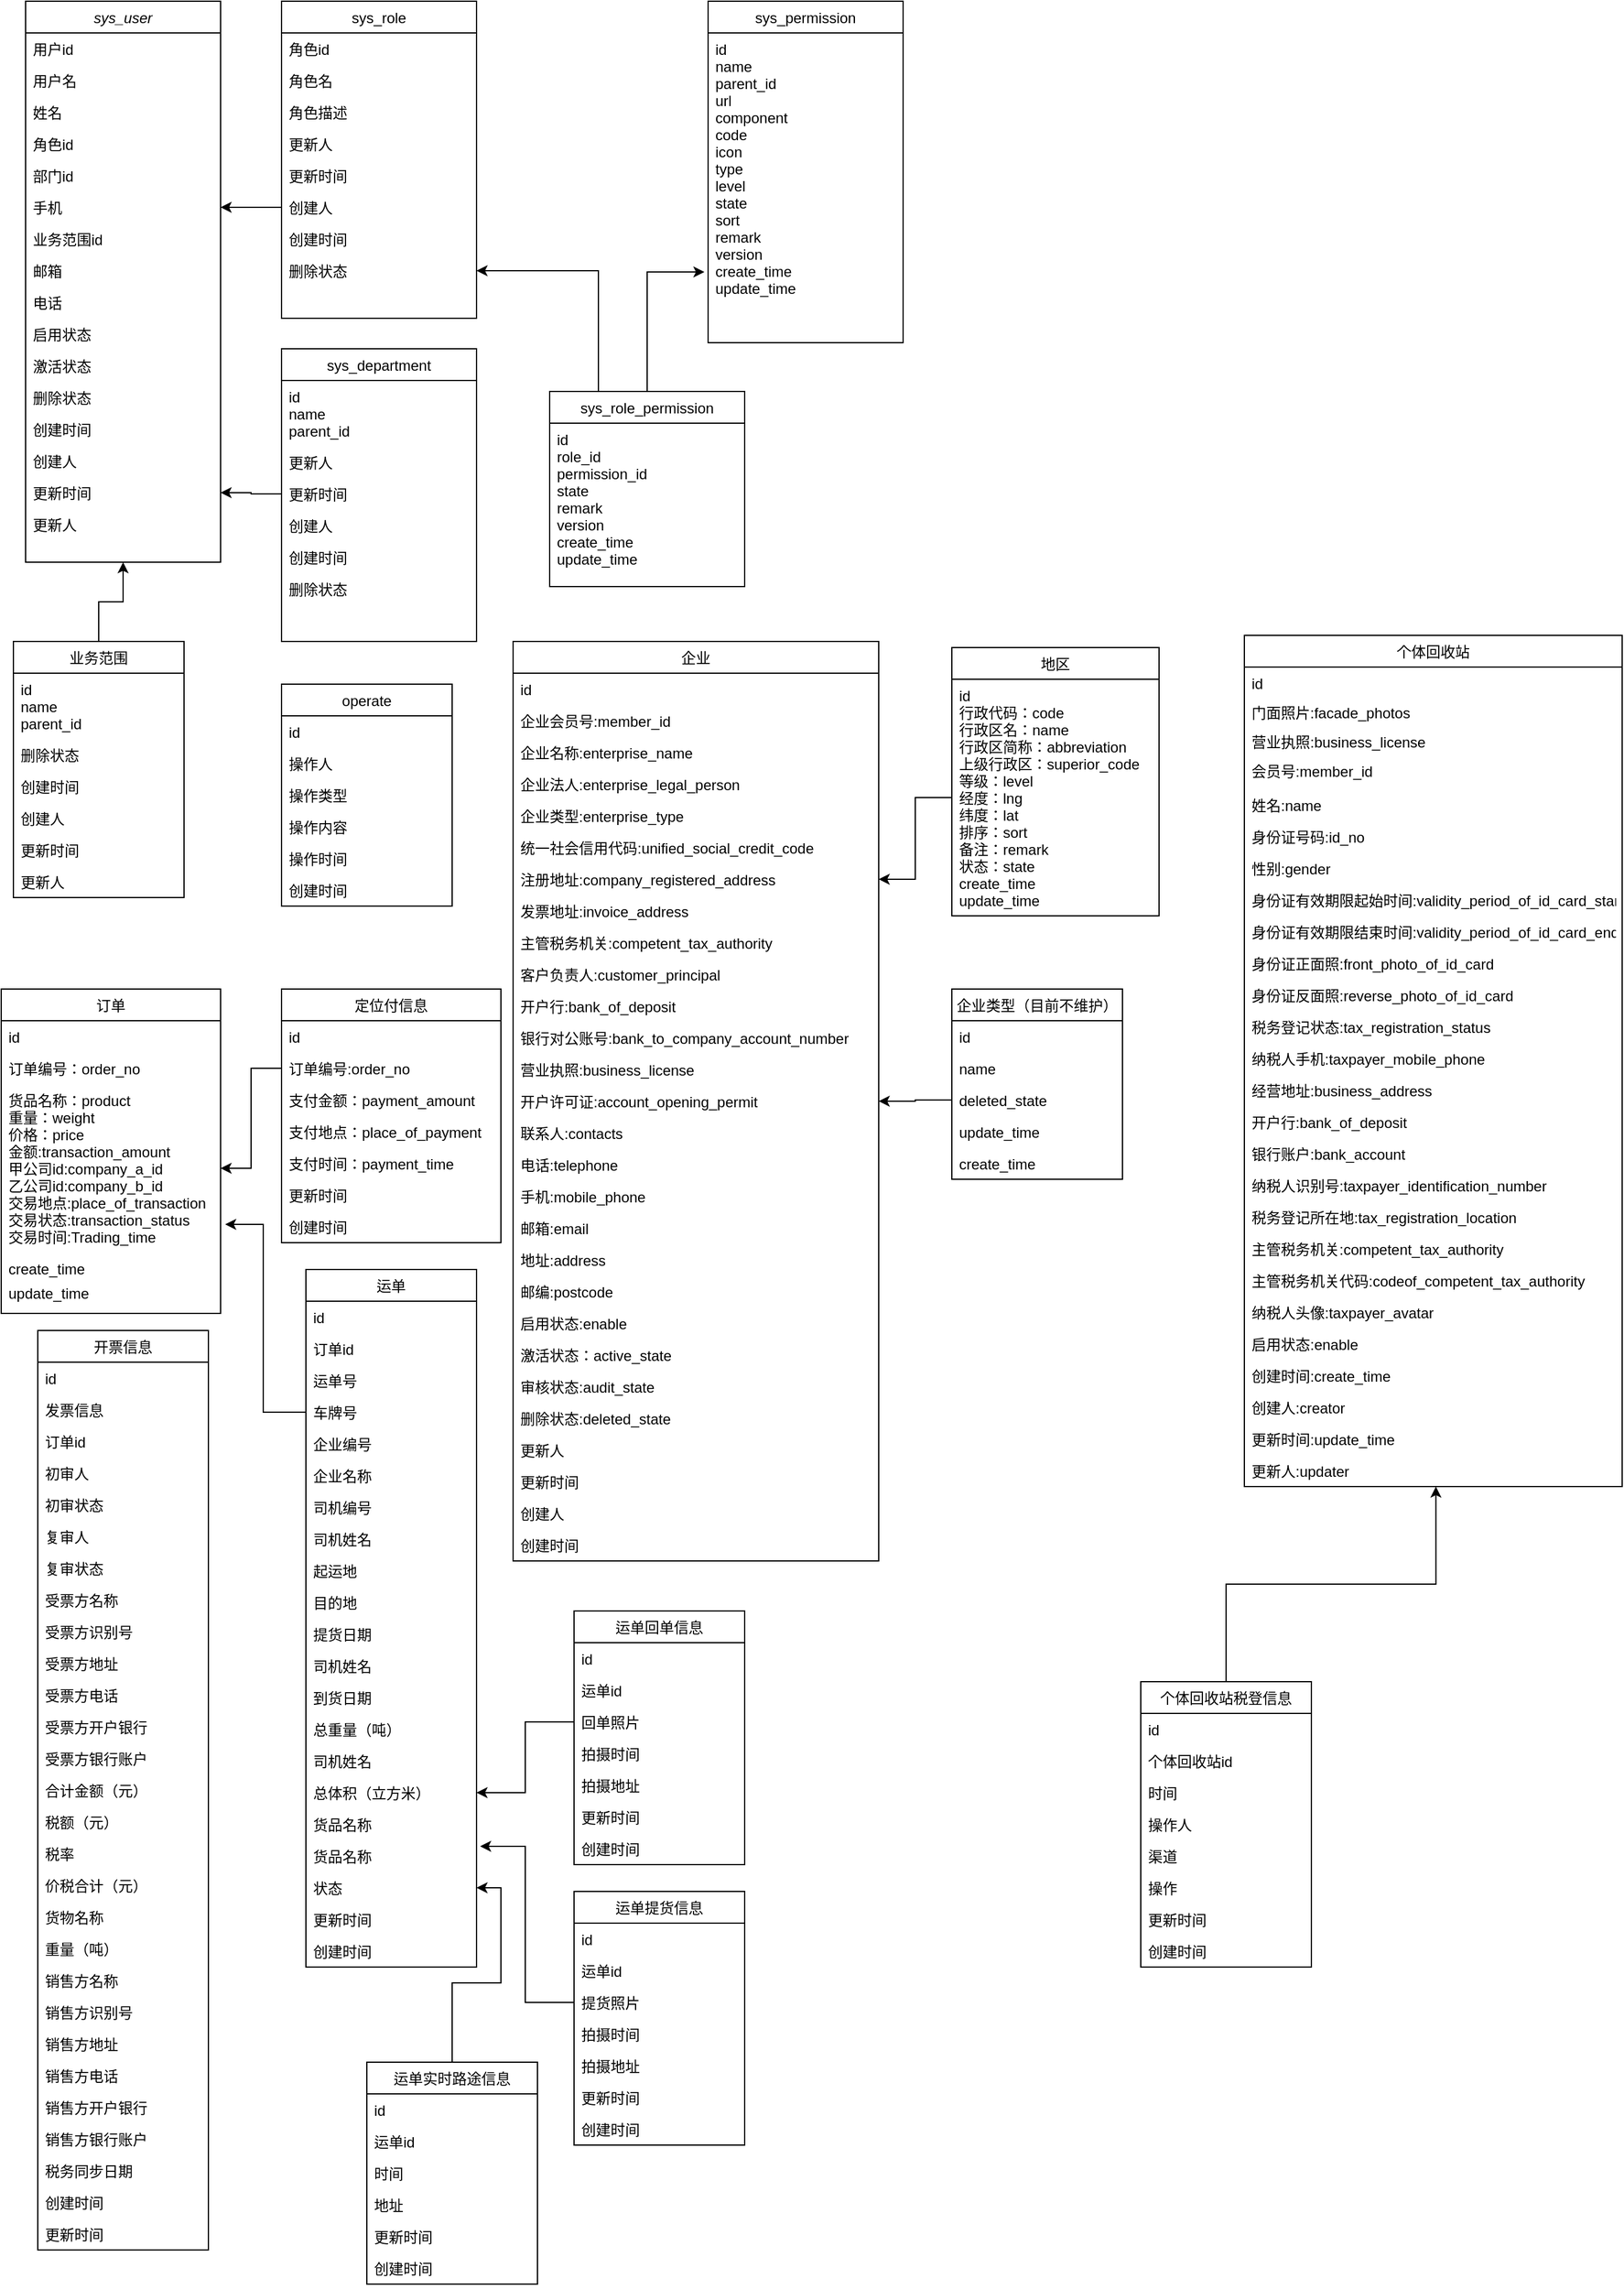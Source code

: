 <mxfile version="15.9.6" type="device"><diagram id="C5RBs43oDa-KdzZeNtuy" name="Page-1"><mxGraphModel dx="868" dy="450" grid="1" gridSize="10" guides="1" tooltips="1" connect="1" arrows="1" fold="1" page="1" pageScale="1" pageWidth="827" pageHeight="1169" math="0" shadow="0"><root><mxCell id="WIyWlLk6GJQsqaUBKTNV-0"/><mxCell id="WIyWlLk6GJQsqaUBKTNV-1" parent="WIyWlLk6GJQsqaUBKTNV-0"/><mxCell id="zkfFHV4jXpPFQw0GAbJ--0" value="sys_user" style="swimlane;fontStyle=2;align=center;verticalAlign=top;childLayout=stackLayout;horizontal=1;startSize=26;horizontalStack=0;resizeParent=1;resizeLast=0;collapsible=1;marginBottom=0;rounded=0;shadow=0;strokeWidth=1;" parent="WIyWlLk6GJQsqaUBKTNV-1" vertex="1"><mxGeometry x="50" y="60" width="160" height="460" as="geometry"><mxRectangle x="230" y="140" width="160" height="26" as="alternateBounds"/></mxGeometry></mxCell><mxCell id="vv84we4k3IcxsC9xVQ3e-14" value="用户id" style="text;align=left;verticalAlign=top;spacingLeft=4;spacingRight=4;overflow=hidden;rotatable=0;points=[[0,0.5],[1,0.5]];portConstraint=eastwest;" parent="zkfFHV4jXpPFQw0GAbJ--0" vertex="1"><mxGeometry y="26" width="160" height="26" as="geometry"/></mxCell><mxCell id="zkfFHV4jXpPFQw0GAbJ--1" value="用户名" style="text;align=left;verticalAlign=top;spacingLeft=4;spacingRight=4;overflow=hidden;rotatable=0;points=[[0,0.5],[1,0.5]];portConstraint=eastwest;" parent="zkfFHV4jXpPFQw0GAbJ--0" vertex="1"><mxGeometry y="52" width="160" height="26" as="geometry"/></mxCell><mxCell id="zkfFHV4jXpPFQw0GAbJ--2" value="姓名" style="text;align=left;verticalAlign=top;spacingLeft=4;spacingRight=4;overflow=hidden;rotatable=0;points=[[0,0.5],[1,0.5]];portConstraint=eastwest;rounded=0;shadow=0;html=0;" parent="zkfFHV4jXpPFQw0GAbJ--0" vertex="1"><mxGeometry y="78" width="160" height="26" as="geometry"/></mxCell><mxCell id="vv84we4k3IcxsC9xVQ3e-5" value="角色id" style="text;align=left;verticalAlign=top;spacingLeft=4;spacingRight=4;overflow=hidden;rotatable=0;points=[[0,0.5],[1,0.5]];portConstraint=eastwest;rounded=0;shadow=0;html=0;" parent="zkfFHV4jXpPFQw0GAbJ--0" vertex="1"><mxGeometry y="104" width="160" height="26" as="geometry"/></mxCell><mxCell id="vv84we4k3IcxsC9xVQ3e-2" value="部门id" style="text;align=left;verticalAlign=top;spacingLeft=4;spacingRight=4;overflow=hidden;rotatable=0;points=[[0,0.5],[1,0.5]];portConstraint=eastwest;rounded=0;shadow=0;html=0;" parent="zkfFHV4jXpPFQw0GAbJ--0" vertex="1"><mxGeometry y="130" width="160" height="26" as="geometry"/></mxCell><mxCell id="vv84we4k3IcxsC9xVQ3e-4" value="手机" style="text;align=left;verticalAlign=top;spacingLeft=4;spacingRight=4;overflow=hidden;rotatable=0;points=[[0,0.5],[1,0.5]];portConstraint=eastwest;rounded=0;shadow=0;html=0;" parent="zkfFHV4jXpPFQw0GAbJ--0" vertex="1"><mxGeometry y="156" width="160" height="26" as="geometry"/></mxCell><mxCell id="vv84we4k3IcxsC9xVQ3e-3" value="业务范围id" style="text;align=left;verticalAlign=top;spacingLeft=4;spacingRight=4;overflow=hidden;rotatable=0;points=[[0,0.5],[1,0.5]];portConstraint=eastwest;rounded=0;shadow=0;html=0;" parent="zkfFHV4jXpPFQw0GAbJ--0" vertex="1"><mxGeometry y="182" width="160" height="26" as="geometry"/></mxCell><mxCell id="vv84we4k3IcxsC9xVQ3e-7" value="邮箱" style="text;align=left;verticalAlign=top;spacingLeft=4;spacingRight=4;overflow=hidden;rotatable=0;points=[[0,0.5],[1,0.5]];portConstraint=eastwest;rounded=0;shadow=0;html=0;" parent="zkfFHV4jXpPFQw0GAbJ--0" vertex="1"><mxGeometry y="208" width="160" height="26" as="geometry"/></mxCell><mxCell id="vv84we4k3IcxsC9xVQ3e-10" value="电话" style="text;align=left;verticalAlign=top;spacingLeft=4;spacingRight=4;overflow=hidden;rotatable=0;points=[[0,0.5],[1,0.5]];portConstraint=eastwest;rounded=0;shadow=0;html=0;" parent="zkfFHV4jXpPFQw0GAbJ--0" vertex="1"><mxGeometry y="234" width="160" height="26" as="geometry"/></mxCell><mxCell id="vv84we4k3IcxsC9xVQ3e-1" value="启用状态" style="text;align=left;verticalAlign=top;spacingLeft=4;spacingRight=4;overflow=hidden;rotatable=0;points=[[0,0.5],[1,0.5]];portConstraint=eastwest;rounded=0;shadow=0;html=0;" parent="zkfFHV4jXpPFQw0GAbJ--0" vertex="1"><mxGeometry y="260" width="160" height="26" as="geometry"/></mxCell><mxCell id="vv84we4k3IcxsC9xVQ3e-6" value="激活状态" style="text;align=left;verticalAlign=top;spacingLeft=4;spacingRight=4;overflow=hidden;rotatable=0;points=[[0,0.5],[1,0.5]];portConstraint=eastwest;rounded=0;shadow=0;html=0;" parent="zkfFHV4jXpPFQw0GAbJ--0" vertex="1"><mxGeometry y="286" width="160" height="26" as="geometry"/></mxCell><mxCell id="vv84we4k3IcxsC9xVQ3e-8" value="删除状态" style="text;align=left;verticalAlign=top;spacingLeft=4;spacingRight=4;overflow=hidden;rotatable=0;points=[[0,0.5],[1,0.5]];portConstraint=eastwest;rounded=0;shadow=0;html=0;" parent="zkfFHV4jXpPFQw0GAbJ--0" vertex="1"><mxGeometry y="312" width="160" height="26" as="geometry"/></mxCell><mxCell id="vv84we4k3IcxsC9xVQ3e-12" value="创建时间&#10;" style="text;align=left;verticalAlign=top;spacingLeft=4;spacingRight=4;overflow=hidden;rotatable=0;points=[[0,0.5],[1,0.5]];portConstraint=eastwest;rounded=0;shadow=0;html=0;" parent="zkfFHV4jXpPFQw0GAbJ--0" vertex="1"><mxGeometry y="338" width="160" height="26" as="geometry"/></mxCell><mxCell id="vv84we4k3IcxsC9xVQ3e-11" value="创建人&#10;" style="text;align=left;verticalAlign=top;spacingLeft=4;spacingRight=4;overflow=hidden;rotatable=0;points=[[0,0.5],[1,0.5]];portConstraint=eastwest;rounded=0;shadow=0;html=0;" parent="zkfFHV4jXpPFQw0GAbJ--0" vertex="1"><mxGeometry y="364" width="160" height="26" as="geometry"/></mxCell><mxCell id="vv84we4k3IcxsC9xVQ3e-9" value="更新时间&#10;" style="text;align=left;verticalAlign=top;spacingLeft=4;spacingRight=4;overflow=hidden;rotatable=0;points=[[0,0.5],[1,0.5]];portConstraint=eastwest;rounded=0;shadow=0;html=0;" parent="zkfFHV4jXpPFQw0GAbJ--0" vertex="1"><mxGeometry y="390" width="160" height="26" as="geometry"/></mxCell><mxCell id="vv84we4k3IcxsC9xVQ3e-13" value="更新人&#10;" style="text;align=left;verticalAlign=top;spacingLeft=4;spacingRight=4;overflow=hidden;rotatable=0;points=[[0,0.5],[1,0.5]];portConstraint=eastwest;rounded=0;shadow=0;html=0;" parent="zkfFHV4jXpPFQw0GAbJ--0" vertex="1"><mxGeometry y="416" width="160" height="26" as="geometry"/></mxCell><mxCell id="zkfFHV4jXpPFQw0GAbJ--6" value="sys_department" style="swimlane;fontStyle=0;align=center;verticalAlign=top;childLayout=stackLayout;horizontal=1;startSize=26;horizontalStack=0;resizeParent=1;resizeLast=0;collapsible=1;marginBottom=0;rounded=0;shadow=0;strokeWidth=1;" parent="WIyWlLk6GJQsqaUBKTNV-1" vertex="1"><mxGeometry x="260" y="345" width="160" height="240" as="geometry"><mxRectangle x="130" y="380" width="160" height="26" as="alternateBounds"/></mxGeometry></mxCell><mxCell id="zkfFHV4jXpPFQw0GAbJ--7" value="id&#10;name&#10;parent_id" style="text;align=left;verticalAlign=top;spacingLeft=4;spacingRight=4;overflow=hidden;rotatable=0;points=[[0,0.5],[1,0.5]];portConstraint=eastwest;" parent="zkfFHV4jXpPFQw0GAbJ--6" vertex="1"><mxGeometry y="26" width="160" height="54" as="geometry"/></mxCell><mxCell id="vv84we4k3IcxsC9xVQ3e-34" value="更新人&#10;" style="text;align=left;verticalAlign=top;spacingLeft=4;spacingRight=4;overflow=hidden;rotatable=0;points=[[0,0.5],[1,0.5]];portConstraint=eastwest;rounded=0;shadow=0;html=0;" parent="zkfFHV4jXpPFQw0GAbJ--6" vertex="1"><mxGeometry y="80" width="160" height="26" as="geometry"/></mxCell><mxCell id="vv84we4k3IcxsC9xVQ3e-33" value="更新时间&#10;" style="text;align=left;verticalAlign=top;spacingLeft=4;spacingRight=4;overflow=hidden;rotatable=0;points=[[0,0.5],[1,0.5]];portConstraint=eastwest;rounded=0;shadow=0;html=0;" parent="zkfFHV4jXpPFQw0GAbJ--6" vertex="1"><mxGeometry y="106" width="160" height="26" as="geometry"/></mxCell><mxCell id="vv84we4k3IcxsC9xVQ3e-32" value="创建人&#10;" style="text;align=left;verticalAlign=top;spacingLeft=4;spacingRight=4;overflow=hidden;rotatable=0;points=[[0,0.5],[1,0.5]];portConstraint=eastwest;rounded=0;shadow=0;html=0;" parent="zkfFHV4jXpPFQw0GAbJ--6" vertex="1"><mxGeometry y="132" width="160" height="26" as="geometry"/></mxCell><mxCell id="vv84we4k3IcxsC9xVQ3e-31" value="创建时间&#10;" style="text;align=left;verticalAlign=top;spacingLeft=4;spacingRight=4;overflow=hidden;rotatable=0;points=[[0,0.5],[1,0.5]];portConstraint=eastwest;rounded=0;shadow=0;html=0;" parent="zkfFHV4jXpPFQw0GAbJ--6" vertex="1"><mxGeometry y="158" width="160" height="26" as="geometry"/></mxCell><mxCell id="vv84we4k3IcxsC9xVQ3e-30" value="删除状态" style="text;align=left;verticalAlign=top;spacingLeft=4;spacingRight=4;overflow=hidden;rotatable=0;points=[[0,0.5],[1,0.5]];portConstraint=eastwest;rounded=0;shadow=0;html=0;" parent="zkfFHV4jXpPFQw0GAbJ--6" vertex="1"><mxGeometry y="184" width="160" height="26" as="geometry"/></mxCell><mxCell id="zkfFHV4jXpPFQw0GAbJ--13" value="sys_permission" style="swimlane;fontStyle=0;align=center;verticalAlign=top;childLayout=stackLayout;horizontal=1;startSize=26;horizontalStack=0;resizeParent=1;resizeLast=0;collapsible=1;marginBottom=0;rounded=0;shadow=0;strokeWidth=1;" parent="WIyWlLk6GJQsqaUBKTNV-1" vertex="1"><mxGeometry x="610" y="60" width="160" height="280" as="geometry"><mxRectangle x="340" y="380" width="170" height="26" as="alternateBounds"/></mxGeometry></mxCell><mxCell id="zkfFHV4jXpPFQw0GAbJ--14" value="id&#10;name&#10;parent_id&#10;url&#10;component&#10;code&#10;icon&#10;type&#10;level&#10;state&#10;sort&#10;remark&#10;version&#10;create_time&#10;update_time&#10;" style="text;align=left;verticalAlign=top;spacingLeft=4;spacingRight=4;overflow=hidden;rotatable=0;points=[[0,0.5],[1,0.5]];portConstraint=eastwest;" parent="zkfFHV4jXpPFQw0GAbJ--13" vertex="1"><mxGeometry y="26" width="160" height="224" as="geometry"/></mxCell><mxCell id="zkfFHV4jXpPFQw0GAbJ--17" value="sys_role" style="swimlane;fontStyle=0;align=center;verticalAlign=top;childLayout=stackLayout;horizontal=1;startSize=26;horizontalStack=0;resizeParent=1;resizeLast=0;collapsible=1;marginBottom=0;rounded=0;shadow=0;strokeWidth=1;" parent="WIyWlLk6GJQsqaUBKTNV-1" vertex="1"><mxGeometry x="260" y="60" width="160" height="260" as="geometry"><mxRectangle x="550" y="140" width="160" height="26" as="alternateBounds"/></mxGeometry></mxCell><mxCell id="zkfFHV4jXpPFQw0GAbJ--18" value="角色id" style="text;align=left;verticalAlign=top;spacingLeft=4;spacingRight=4;overflow=hidden;rotatable=0;points=[[0,0.5],[1,0.5]];portConstraint=eastwest;" parent="zkfFHV4jXpPFQw0GAbJ--17" vertex="1"><mxGeometry y="26" width="160" height="26" as="geometry"/></mxCell><mxCell id="zkfFHV4jXpPFQw0GAbJ--19" value="角色名&#10;" style="text;align=left;verticalAlign=top;spacingLeft=4;spacingRight=4;overflow=hidden;rotatable=0;points=[[0,0.5],[1,0.5]];portConstraint=eastwest;rounded=0;shadow=0;html=0;" parent="zkfFHV4jXpPFQw0GAbJ--17" vertex="1"><mxGeometry y="52" width="160" height="26" as="geometry"/></mxCell><mxCell id="zkfFHV4jXpPFQw0GAbJ--20" value="角色描述" style="text;align=left;verticalAlign=top;spacingLeft=4;spacingRight=4;overflow=hidden;rotatable=0;points=[[0,0.5],[1,0.5]];portConstraint=eastwest;rounded=0;shadow=0;html=0;" parent="zkfFHV4jXpPFQw0GAbJ--17" vertex="1"><mxGeometry y="78" width="160" height="26" as="geometry"/></mxCell><mxCell id="vv84we4k3IcxsC9xVQ3e-20" value="更新人&#10;" style="text;align=left;verticalAlign=top;spacingLeft=4;spacingRight=4;overflow=hidden;rotatable=0;points=[[0,0.5],[1,0.5]];portConstraint=eastwest;rounded=0;shadow=0;html=0;" parent="zkfFHV4jXpPFQw0GAbJ--17" vertex="1"><mxGeometry y="104" width="160" height="26" as="geometry"/></mxCell><mxCell id="vv84we4k3IcxsC9xVQ3e-19" value="更新时间&#10;" style="text;align=left;verticalAlign=top;spacingLeft=4;spacingRight=4;overflow=hidden;rotatable=0;points=[[0,0.5],[1,0.5]];portConstraint=eastwest;rounded=0;shadow=0;html=0;" parent="zkfFHV4jXpPFQw0GAbJ--17" vertex="1"><mxGeometry y="130" width="160" height="26" as="geometry"/></mxCell><mxCell id="vv84we4k3IcxsC9xVQ3e-18" value="创建人&#10;" style="text;align=left;verticalAlign=top;spacingLeft=4;spacingRight=4;overflow=hidden;rotatable=0;points=[[0,0.5],[1,0.5]];portConstraint=eastwest;rounded=0;shadow=0;html=0;" parent="zkfFHV4jXpPFQw0GAbJ--17" vertex="1"><mxGeometry y="156" width="160" height="26" as="geometry"/></mxCell><mxCell id="vv84we4k3IcxsC9xVQ3e-17" value="创建时间&#10;" style="text;align=left;verticalAlign=top;spacingLeft=4;spacingRight=4;overflow=hidden;rotatable=0;points=[[0,0.5],[1,0.5]];portConstraint=eastwest;rounded=0;shadow=0;html=0;" parent="zkfFHV4jXpPFQw0GAbJ--17" vertex="1"><mxGeometry y="182" width="160" height="26" as="geometry"/></mxCell><mxCell id="vv84we4k3IcxsC9xVQ3e-16" value="删除状态" style="text;align=left;verticalAlign=top;spacingLeft=4;spacingRight=4;overflow=hidden;rotatable=0;points=[[0,0.5],[1,0.5]];portConstraint=eastwest;rounded=0;shadow=0;html=0;" parent="zkfFHV4jXpPFQw0GAbJ--17" vertex="1"><mxGeometry y="208" width="160" height="26" as="geometry"/></mxCell><mxCell id="vv84we4k3IcxsC9xVQ3e-36" style="edgeStyle=orthogonalEdgeStyle;rounded=0;orthogonalLoop=1;jettySize=auto;html=1;exitX=0.25;exitY=0;exitDx=0;exitDy=0;entryX=1;entryY=0.5;entryDx=0;entryDy=0;" parent="WIyWlLk6GJQsqaUBKTNV-1" source="vv84we4k3IcxsC9xVQ3e-21" target="vv84we4k3IcxsC9xVQ3e-16" edge="1"><mxGeometry relative="1" as="geometry"><mxPoint x="510" y="580" as="targetPoint"/></mxGeometry></mxCell><mxCell id="vv84we4k3IcxsC9xVQ3e-38" style="edgeStyle=orthogonalEdgeStyle;rounded=0;orthogonalLoop=1;jettySize=auto;html=1;exitX=0.5;exitY=0;exitDx=0;exitDy=0;entryX=-0.019;entryY=0.875;entryDx=0;entryDy=0;entryPerimeter=0;" parent="WIyWlLk6GJQsqaUBKTNV-1" source="vv84we4k3IcxsC9xVQ3e-21" target="zkfFHV4jXpPFQw0GAbJ--14" edge="1"><mxGeometry relative="1" as="geometry"/></mxCell><mxCell id="vv84we4k3IcxsC9xVQ3e-21" value="sys_role_permission" style="swimlane;fontStyle=0;childLayout=stackLayout;horizontal=1;startSize=26;fillColor=none;horizontalStack=0;resizeParent=1;resizeParentMax=0;resizeLast=0;collapsible=1;marginBottom=0;" parent="WIyWlLk6GJQsqaUBKTNV-1" vertex="1"><mxGeometry x="480" y="380" width="160" height="160" as="geometry"/></mxCell><mxCell id="vv84we4k3IcxsC9xVQ3e-22" value="id&#10;role_id&#10;permission_id&#10;state&#10;remark&#10;version&#10;create_time&#10;update_time&#10;" style="text;strokeColor=none;fillColor=none;align=left;verticalAlign=top;spacingLeft=4;spacingRight=4;overflow=hidden;rotatable=0;points=[[0,0.5],[1,0.5]];portConstraint=eastwest;" parent="vv84we4k3IcxsC9xVQ3e-21" vertex="1"><mxGeometry y="26" width="160" height="134" as="geometry"/></mxCell><mxCell id="vv84we4k3IcxsC9xVQ3e-55" style="edgeStyle=orthogonalEdgeStyle;rounded=0;orthogonalLoop=1;jettySize=auto;html=1;exitX=0.5;exitY=0;exitDx=0;exitDy=0;entryX=0.5;entryY=1;entryDx=0;entryDy=0;" parent="WIyWlLk6GJQsqaUBKTNV-1" source="vv84we4k3IcxsC9xVQ3e-42" target="zkfFHV4jXpPFQw0GAbJ--0" edge="1"><mxGeometry relative="1" as="geometry"/></mxCell><mxCell id="vv84we4k3IcxsC9xVQ3e-42" value="业务范围" style="swimlane;fontStyle=0;childLayout=stackLayout;horizontal=1;startSize=26;fillColor=none;horizontalStack=0;resizeParent=1;resizeParentMax=0;resizeLast=0;collapsible=1;marginBottom=0;" parent="WIyWlLk6GJQsqaUBKTNV-1" vertex="1"><mxGeometry x="40" y="585" width="140" height="210" as="geometry"/></mxCell><mxCell id="vv84we4k3IcxsC9xVQ3e-43" value="id&#10;name&#10;parent_id" style="text;strokeColor=none;fillColor=none;align=left;verticalAlign=top;spacingLeft=4;spacingRight=4;overflow=hidden;rotatable=0;points=[[0,0.5],[1,0.5]];portConstraint=eastwest;" parent="vv84we4k3IcxsC9xVQ3e-42" vertex="1"><mxGeometry y="26" width="140" height="54" as="geometry"/></mxCell><mxCell id="vv84we4k3IcxsC9xVQ3e-50" value="删除状态" style="text;align=left;verticalAlign=top;spacingLeft=4;spacingRight=4;overflow=hidden;rotatable=0;points=[[0,0.5],[1,0.5]];portConstraint=eastwest;rounded=0;shadow=0;html=0;" parent="vv84we4k3IcxsC9xVQ3e-42" vertex="1"><mxGeometry y="80" width="140" height="26" as="geometry"/></mxCell><mxCell id="vv84we4k3IcxsC9xVQ3e-49" value="创建时间&#10;" style="text;align=left;verticalAlign=top;spacingLeft=4;spacingRight=4;overflow=hidden;rotatable=0;points=[[0,0.5],[1,0.5]];portConstraint=eastwest;rounded=0;shadow=0;html=0;" parent="vv84we4k3IcxsC9xVQ3e-42" vertex="1"><mxGeometry y="106" width="140" height="26" as="geometry"/></mxCell><mxCell id="vv84we4k3IcxsC9xVQ3e-48" value="创建人&#10;" style="text;align=left;verticalAlign=top;spacingLeft=4;spacingRight=4;overflow=hidden;rotatable=0;points=[[0,0.5],[1,0.5]];portConstraint=eastwest;rounded=0;shadow=0;html=0;" parent="vv84we4k3IcxsC9xVQ3e-42" vertex="1"><mxGeometry y="132" width="140" height="26" as="geometry"/></mxCell><mxCell id="vv84we4k3IcxsC9xVQ3e-47" value="更新时间&#10;" style="text;align=left;verticalAlign=top;spacingLeft=4;spacingRight=4;overflow=hidden;rotatable=0;points=[[0,0.5],[1,0.5]];portConstraint=eastwest;rounded=0;shadow=0;html=0;" parent="vv84we4k3IcxsC9xVQ3e-42" vertex="1"><mxGeometry y="158" width="140" height="26" as="geometry"/></mxCell><mxCell id="vv84we4k3IcxsC9xVQ3e-46" value="更新人&#10;" style="text;align=left;verticalAlign=top;spacingLeft=4;spacingRight=4;overflow=hidden;rotatable=0;points=[[0,0.5],[1,0.5]];portConstraint=eastwest;rounded=0;shadow=0;html=0;" parent="vv84we4k3IcxsC9xVQ3e-42" vertex="1"><mxGeometry y="184" width="140" height="26" as="geometry"/></mxCell><mxCell id="vv84we4k3IcxsC9xVQ3e-52" style="edgeStyle=orthogonalEdgeStyle;rounded=0;orthogonalLoop=1;jettySize=auto;html=1;exitX=0;exitY=0.5;exitDx=0;exitDy=0;entryX=1;entryY=0.5;entryDx=0;entryDy=0;" parent="WIyWlLk6GJQsqaUBKTNV-1" source="vv84we4k3IcxsC9xVQ3e-33" target="vv84we4k3IcxsC9xVQ3e-9" edge="1"><mxGeometry relative="1" as="geometry"/></mxCell><mxCell id="vv84we4k3IcxsC9xVQ3e-53" style="edgeStyle=orthogonalEdgeStyle;rounded=0;orthogonalLoop=1;jettySize=auto;html=1;exitX=0;exitY=0.5;exitDx=0;exitDy=0;entryX=1;entryY=0.5;entryDx=0;entryDy=0;" parent="WIyWlLk6GJQsqaUBKTNV-1" source="vv84we4k3IcxsC9xVQ3e-18" target="vv84we4k3IcxsC9xVQ3e-4" edge="1"><mxGeometry relative="1" as="geometry"/></mxCell><mxCell id="vv84we4k3IcxsC9xVQ3e-56" value="operate" style="swimlane;fontStyle=0;childLayout=stackLayout;horizontal=1;startSize=26;fillColor=none;horizontalStack=0;resizeParent=1;resizeParentMax=0;resizeLast=0;collapsible=1;marginBottom=0;" parent="WIyWlLk6GJQsqaUBKTNV-1" vertex="1"><mxGeometry x="260" y="620" width="140" height="182" as="geometry"/></mxCell><mxCell id="vv84we4k3IcxsC9xVQ3e-57" value="id" style="text;strokeColor=none;fillColor=none;align=left;verticalAlign=top;spacingLeft=4;spacingRight=4;overflow=hidden;rotatable=0;points=[[0,0.5],[1,0.5]];portConstraint=eastwest;" parent="vv84we4k3IcxsC9xVQ3e-56" vertex="1"><mxGeometry y="26" width="140" height="26" as="geometry"/></mxCell><mxCell id="vv84we4k3IcxsC9xVQ3e-58" value="操作人" style="text;strokeColor=none;fillColor=none;align=left;verticalAlign=top;spacingLeft=4;spacingRight=4;overflow=hidden;rotatable=0;points=[[0,0.5],[1,0.5]];portConstraint=eastwest;" parent="vv84we4k3IcxsC9xVQ3e-56" vertex="1"><mxGeometry y="52" width="140" height="26" as="geometry"/></mxCell><mxCell id="vv84we4k3IcxsC9xVQ3e-59" value="操作类型" style="text;strokeColor=none;fillColor=none;align=left;verticalAlign=top;spacingLeft=4;spacingRight=4;overflow=hidden;rotatable=0;points=[[0,0.5],[1,0.5]];portConstraint=eastwest;" parent="vv84we4k3IcxsC9xVQ3e-56" vertex="1"><mxGeometry y="78" width="140" height="26" as="geometry"/></mxCell><mxCell id="vv84we4k3IcxsC9xVQ3e-60" value="操作内容" style="text;strokeColor=none;fillColor=none;align=left;verticalAlign=top;spacingLeft=4;spacingRight=4;overflow=hidden;rotatable=0;points=[[0,0.5],[1,0.5]];portConstraint=eastwest;" parent="vv84we4k3IcxsC9xVQ3e-56" vertex="1"><mxGeometry y="104" width="140" height="26" as="geometry"/></mxCell><mxCell id="vv84we4k3IcxsC9xVQ3e-61" value="操作时间&#10;" style="text;strokeColor=none;fillColor=none;align=left;verticalAlign=top;spacingLeft=4;spacingRight=4;overflow=hidden;rotatable=0;points=[[0,0.5],[1,0.5]];portConstraint=eastwest;" parent="vv84we4k3IcxsC9xVQ3e-56" vertex="1"><mxGeometry y="130" width="140" height="26" as="geometry"/></mxCell><mxCell id="vv84we4k3IcxsC9xVQ3e-62" value="创建时间&#10;" style="text;strokeColor=none;fillColor=none;align=left;verticalAlign=top;spacingLeft=4;spacingRight=4;overflow=hidden;rotatable=0;points=[[0,0.5],[1,0.5]];portConstraint=eastwest;" parent="vv84we4k3IcxsC9xVQ3e-56" vertex="1"><mxGeometry y="156" width="140" height="26" as="geometry"/></mxCell><mxCell id="vv84we4k3IcxsC9xVQ3e-63" value="企业" style="swimlane;fontStyle=0;childLayout=stackLayout;horizontal=1;startSize=26;fillColor=none;horizontalStack=0;resizeParent=1;resizeParentMax=0;resizeLast=0;collapsible=1;marginBottom=0;" parent="WIyWlLk6GJQsqaUBKTNV-1" vertex="1"><mxGeometry x="450" y="585" width="300" height="754" as="geometry"/></mxCell><mxCell id="_ftLxUU9ozhG4RL4bth1-5" value="id" style="text;strokeColor=none;fillColor=none;align=left;verticalAlign=top;spacingLeft=4;spacingRight=4;overflow=hidden;rotatable=0;points=[[0,0.5],[1,0.5]];portConstraint=eastwest;" parent="vv84we4k3IcxsC9xVQ3e-63" vertex="1"><mxGeometry y="26" width="300" height="26" as="geometry"/></mxCell><mxCell id="vv84we4k3IcxsC9xVQ3e-64" value="企业会员号:member_id&#10;&#10;" style="text;strokeColor=none;fillColor=none;align=left;verticalAlign=top;spacingLeft=4;spacingRight=4;overflow=hidden;rotatable=0;points=[[0,0.5],[1,0.5]];portConstraint=eastwest;" parent="vv84we4k3IcxsC9xVQ3e-63" vertex="1"><mxGeometry y="52" width="300" height="26" as="geometry"/></mxCell><mxCell id="vv84we4k3IcxsC9xVQ3e-65" value="企业名称:enterprise_name" style="text;strokeColor=none;fillColor=none;align=left;verticalAlign=top;spacingLeft=4;spacingRight=4;overflow=hidden;rotatable=0;points=[[0,0.5],[1,0.5]];portConstraint=eastwest;" parent="vv84we4k3IcxsC9xVQ3e-63" vertex="1"><mxGeometry y="78" width="300" height="26" as="geometry"/></mxCell><mxCell id="vv84we4k3IcxsC9xVQ3e-67" value="企业法人:enterprise_legal_person" style="text;strokeColor=none;fillColor=none;align=left;verticalAlign=top;spacingLeft=4;spacingRight=4;overflow=hidden;rotatable=0;points=[[0,0.5],[1,0.5]];portConstraint=eastwest;" parent="vv84we4k3IcxsC9xVQ3e-63" vertex="1"><mxGeometry y="104" width="300" height="26" as="geometry"/></mxCell><mxCell id="vv84we4k3IcxsC9xVQ3e-66" value="企业类型:enterprise_type" style="text;strokeColor=none;fillColor=none;align=left;verticalAlign=top;spacingLeft=4;spacingRight=4;overflow=hidden;rotatable=0;points=[[0,0.5],[1,0.5]];portConstraint=eastwest;" parent="vv84we4k3IcxsC9xVQ3e-63" vertex="1"><mxGeometry y="130" width="300" height="26" as="geometry"/></mxCell><mxCell id="vv84we4k3IcxsC9xVQ3e-68" value="统一社会信用代码:unified_social_credit_code" style="text;strokeColor=none;fillColor=none;align=left;verticalAlign=top;spacingLeft=4;spacingRight=4;overflow=hidden;rotatable=0;points=[[0,0.5],[1,0.5]];portConstraint=eastwest;" parent="vv84we4k3IcxsC9xVQ3e-63" vertex="1"><mxGeometry y="156" width="300" height="26" as="geometry"/></mxCell><mxCell id="vv84we4k3IcxsC9xVQ3e-69" value="注册地址:company_registered_address" style="text;strokeColor=none;fillColor=none;align=left;verticalAlign=top;spacingLeft=4;spacingRight=4;overflow=hidden;rotatable=0;points=[[0,0.5],[1,0.5]];portConstraint=eastwest;" parent="vv84we4k3IcxsC9xVQ3e-63" vertex="1"><mxGeometry y="182" width="300" height="26" as="geometry"/></mxCell><mxCell id="vv84we4k3IcxsC9xVQ3e-70" value="发票地址:invoice_address" style="text;strokeColor=none;fillColor=none;align=left;verticalAlign=top;spacingLeft=4;spacingRight=4;overflow=hidden;rotatable=0;points=[[0,0.5],[1,0.5]];portConstraint=eastwest;" parent="vv84we4k3IcxsC9xVQ3e-63" vertex="1"><mxGeometry y="208" width="300" height="26" as="geometry"/></mxCell><mxCell id="vv84we4k3IcxsC9xVQ3e-71" value="主管税务机关:competent_tax_authority" style="text;strokeColor=none;fillColor=none;align=left;verticalAlign=top;spacingLeft=4;spacingRight=4;overflow=hidden;rotatable=0;points=[[0,0.5],[1,0.5]];portConstraint=eastwest;" parent="vv84we4k3IcxsC9xVQ3e-63" vertex="1"><mxGeometry y="234" width="300" height="26" as="geometry"/></mxCell><mxCell id="vv84we4k3IcxsC9xVQ3e-72" value="客户负责人:customer_principal" style="text;strokeColor=none;fillColor=none;align=left;verticalAlign=top;spacingLeft=4;spacingRight=4;overflow=hidden;rotatable=0;points=[[0,0.5],[1,0.5]];portConstraint=eastwest;" parent="vv84we4k3IcxsC9xVQ3e-63" vertex="1"><mxGeometry y="260" width="300" height="26" as="geometry"/></mxCell><mxCell id="vv84we4k3IcxsC9xVQ3e-73" value="开户行:bank_of_deposit" style="text;strokeColor=none;fillColor=none;align=left;verticalAlign=top;spacingLeft=4;spacingRight=4;overflow=hidden;rotatable=0;points=[[0,0.5],[1,0.5]];portConstraint=eastwest;" parent="vv84we4k3IcxsC9xVQ3e-63" vertex="1"><mxGeometry y="286" width="300" height="26" as="geometry"/></mxCell><mxCell id="vv84we4k3IcxsC9xVQ3e-74" value="银行对公账号:bank_to_company_account_number" style="text;strokeColor=none;fillColor=none;align=left;verticalAlign=top;spacingLeft=4;spacingRight=4;overflow=hidden;rotatable=0;points=[[0,0.5],[1,0.5]];portConstraint=eastwest;" parent="vv84we4k3IcxsC9xVQ3e-63" vertex="1"><mxGeometry y="312" width="300" height="26" as="geometry"/></mxCell><mxCell id="vv84we4k3IcxsC9xVQ3e-75" value="营业执照:business_license" style="text;strokeColor=none;fillColor=none;align=left;verticalAlign=top;spacingLeft=4;spacingRight=4;overflow=hidden;rotatable=0;points=[[0,0.5],[1,0.5]];portConstraint=eastwest;" parent="vv84we4k3IcxsC9xVQ3e-63" vertex="1"><mxGeometry y="338" width="300" height="26" as="geometry"/></mxCell><mxCell id="vv84we4k3IcxsC9xVQ3e-76" value="开户许可证:account_opening_permit" style="text;strokeColor=none;fillColor=none;align=left;verticalAlign=top;spacingLeft=4;spacingRight=4;overflow=hidden;rotatable=0;points=[[0,0.5],[1,0.5]];portConstraint=eastwest;" parent="vv84we4k3IcxsC9xVQ3e-63" vertex="1"><mxGeometry y="364" width="300" height="26" as="geometry"/></mxCell><mxCell id="vv84we4k3IcxsC9xVQ3e-77" value="联系人:contacts" style="text;strokeColor=none;fillColor=none;align=left;verticalAlign=top;spacingLeft=4;spacingRight=4;overflow=hidden;rotatable=0;points=[[0,0.5],[1,0.5]];portConstraint=eastwest;" parent="vv84we4k3IcxsC9xVQ3e-63" vertex="1"><mxGeometry y="390" width="300" height="26" as="geometry"/></mxCell><mxCell id="vv84we4k3IcxsC9xVQ3e-78" value="电话:telephone" style="text;strokeColor=none;fillColor=none;align=left;verticalAlign=top;spacingLeft=4;spacingRight=4;overflow=hidden;rotatable=0;points=[[0,0.5],[1,0.5]];portConstraint=eastwest;" parent="vv84we4k3IcxsC9xVQ3e-63" vertex="1"><mxGeometry y="416" width="300" height="26" as="geometry"/></mxCell><mxCell id="vv84we4k3IcxsC9xVQ3e-79" value="手机:mobile_phone" style="text;strokeColor=none;fillColor=none;align=left;verticalAlign=top;spacingLeft=4;spacingRight=4;overflow=hidden;rotatable=0;points=[[0,0.5],[1,0.5]];portConstraint=eastwest;" parent="vv84we4k3IcxsC9xVQ3e-63" vertex="1"><mxGeometry y="442" width="300" height="26" as="geometry"/></mxCell><mxCell id="vv84we4k3IcxsC9xVQ3e-80" value="邮箱:email" style="text;strokeColor=none;fillColor=none;align=left;verticalAlign=top;spacingLeft=4;spacingRight=4;overflow=hidden;rotatable=0;points=[[0,0.5],[1,0.5]];portConstraint=eastwest;" parent="vv84we4k3IcxsC9xVQ3e-63" vertex="1"><mxGeometry y="468" width="300" height="26" as="geometry"/></mxCell><mxCell id="vv84we4k3IcxsC9xVQ3e-81" value="地址:address" style="text;strokeColor=none;fillColor=none;align=left;verticalAlign=top;spacingLeft=4;spacingRight=4;overflow=hidden;rotatable=0;points=[[0,0.5],[1,0.5]];portConstraint=eastwest;" parent="vv84we4k3IcxsC9xVQ3e-63" vertex="1"><mxGeometry y="494" width="300" height="26" as="geometry"/></mxCell><mxCell id="vv84we4k3IcxsC9xVQ3e-82" value="邮编:postcode" style="text;strokeColor=none;fillColor=none;align=left;verticalAlign=top;spacingLeft=4;spacingRight=4;overflow=hidden;rotatable=0;points=[[0,0.5],[1,0.5]];portConstraint=eastwest;" parent="vv84we4k3IcxsC9xVQ3e-63" vertex="1"><mxGeometry y="520" width="300" height="26" as="geometry"/></mxCell><mxCell id="vv84we4k3IcxsC9xVQ3e-83" value="启用状态:enable" style="text;strokeColor=none;fillColor=none;align=left;verticalAlign=top;spacingLeft=4;spacingRight=4;overflow=hidden;rotatable=0;points=[[0,0.5],[1,0.5]];portConstraint=eastwest;" parent="vv84we4k3IcxsC9xVQ3e-63" vertex="1"><mxGeometry y="546" width="300" height="26" as="geometry"/></mxCell><mxCell id="vv84we4k3IcxsC9xVQ3e-84" value="激活状态：active_state" style="text;strokeColor=none;fillColor=none;align=left;verticalAlign=top;spacingLeft=4;spacingRight=4;overflow=hidden;rotatable=0;points=[[0,0.5],[1,0.5]];portConstraint=eastwest;" parent="vv84we4k3IcxsC9xVQ3e-63" vertex="1"><mxGeometry y="572" width="300" height="26" as="geometry"/></mxCell><mxCell id="vv84we4k3IcxsC9xVQ3e-85" value="审核状态:audit_state" style="text;strokeColor=none;fillColor=none;align=left;verticalAlign=top;spacingLeft=4;spacingRight=4;overflow=hidden;rotatable=0;points=[[0,0.5],[1,0.5]];portConstraint=eastwest;" parent="vv84we4k3IcxsC9xVQ3e-63" vertex="1"><mxGeometry y="598" width="300" height="26" as="geometry"/></mxCell><mxCell id="vv84we4k3IcxsC9xVQ3e-88" value="删除状态:deleted_state" style="text;align=left;verticalAlign=top;spacingLeft=4;spacingRight=4;overflow=hidden;rotatable=0;points=[[0,0.5],[1,0.5]];portConstraint=eastwest;rounded=0;shadow=0;html=0;" parent="vv84we4k3IcxsC9xVQ3e-63" vertex="1"><mxGeometry y="624" width="300" height="26" as="geometry"/></mxCell><mxCell id="vv84we4k3IcxsC9xVQ3e-94" value="更新人&#10;" style="text;align=left;verticalAlign=top;spacingLeft=4;spacingRight=4;overflow=hidden;rotatable=0;points=[[0,0.5],[1,0.5]];portConstraint=eastwest;rounded=0;shadow=0;html=0;" parent="vv84we4k3IcxsC9xVQ3e-63" vertex="1"><mxGeometry y="650" width="300" height="26" as="geometry"/></mxCell><mxCell id="vv84we4k3IcxsC9xVQ3e-93" value="更新时间&#10;" style="text;align=left;verticalAlign=top;spacingLeft=4;spacingRight=4;overflow=hidden;rotatable=0;points=[[0,0.5],[1,0.5]];portConstraint=eastwest;rounded=0;shadow=0;html=0;" parent="vv84we4k3IcxsC9xVQ3e-63" vertex="1"><mxGeometry y="676" width="300" height="26" as="geometry"/></mxCell><mxCell id="vv84we4k3IcxsC9xVQ3e-90" value="创建人&#10;" style="text;align=left;verticalAlign=top;spacingLeft=4;spacingRight=4;overflow=hidden;rotatable=0;points=[[0,0.5],[1,0.5]];portConstraint=eastwest;rounded=0;shadow=0;html=0;" parent="vv84we4k3IcxsC9xVQ3e-63" vertex="1"><mxGeometry y="702" width="300" height="26" as="geometry"/></mxCell><mxCell id="vv84we4k3IcxsC9xVQ3e-89" value="创建时间&#10;" style="text;align=left;verticalAlign=top;spacingLeft=4;spacingRight=4;overflow=hidden;rotatable=0;points=[[0,0.5],[1,0.5]];portConstraint=eastwest;rounded=0;shadow=0;html=0;" parent="vv84we4k3IcxsC9xVQ3e-63" vertex="1"><mxGeometry y="728" width="300" height="26" as="geometry"/></mxCell><mxCell id="vv84we4k3IcxsC9xVQ3e-95" value="定位付信息" style="swimlane;fontStyle=0;childLayout=stackLayout;horizontal=1;startSize=26;fillColor=none;horizontalStack=0;resizeParent=1;resizeParentMax=0;resizeLast=0;collapsible=1;marginBottom=0;" parent="WIyWlLk6GJQsqaUBKTNV-1" vertex="1"><mxGeometry x="260" y="870" width="180" height="208" as="geometry"/></mxCell><mxCell id="vv84we4k3IcxsC9xVQ3e-96" value="id" style="text;strokeColor=none;fillColor=none;align=left;verticalAlign=top;spacingLeft=4;spacingRight=4;overflow=hidden;rotatable=0;points=[[0,0.5],[1,0.5]];portConstraint=eastwest;" parent="vv84we4k3IcxsC9xVQ3e-95" vertex="1"><mxGeometry y="26" width="180" height="26" as="geometry"/></mxCell><mxCell id="vv84we4k3IcxsC9xVQ3e-97" value="订单编号:order_no" style="text;strokeColor=none;fillColor=none;align=left;verticalAlign=top;spacingLeft=4;spacingRight=4;overflow=hidden;rotatable=0;points=[[0,0.5],[1,0.5]];portConstraint=eastwest;" parent="vv84we4k3IcxsC9xVQ3e-95" vertex="1"><mxGeometry y="52" width="180" height="26" as="geometry"/></mxCell><mxCell id="vv84we4k3IcxsC9xVQ3e-98" value="支付金额：payment_amount&#10;&#10;" style="text;strokeColor=none;fillColor=none;align=left;verticalAlign=top;spacingLeft=4;spacingRight=4;overflow=hidden;rotatable=0;points=[[0,0.5],[1,0.5]];portConstraint=eastwest;" parent="vv84we4k3IcxsC9xVQ3e-95" vertex="1"><mxGeometry y="78" width="180" height="26" as="geometry"/></mxCell><mxCell id="vv84we4k3IcxsC9xVQ3e-99" value="支付地点：place_of_payment&#10;&#10;" style="text;strokeColor=none;fillColor=none;align=left;verticalAlign=top;spacingLeft=4;spacingRight=4;overflow=hidden;rotatable=0;points=[[0,0.5],[1,0.5]];portConstraint=eastwest;" parent="vv84we4k3IcxsC9xVQ3e-95" vertex="1"><mxGeometry y="104" width="180" height="26" as="geometry"/></mxCell><mxCell id="vv84we4k3IcxsC9xVQ3e-100" value="支付时间：payment_time" style="text;strokeColor=none;fillColor=none;align=left;verticalAlign=top;spacingLeft=4;spacingRight=4;overflow=hidden;rotatable=0;points=[[0,0.5],[1,0.5]];portConstraint=eastwest;" parent="vv84we4k3IcxsC9xVQ3e-95" vertex="1"><mxGeometry y="130" width="180" height="26" as="geometry"/></mxCell><mxCell id="_ftLxUU9ozhG4RL4bth1-49" value="更新时间&#10;" style="text;align=left;verticalAlign=top;spacingLeft=4;spacingRight=4;overflow=hidden;rotatable=0;points=[[0,0.5],[1,0.5]];portConstraint=eastwest;rounded=0;shadow=0;html=0;" parent="vv84we4k3IcxsC9xVQ3e-95" vertex="1"><mxGeometry y="156" width="180" height="26" as="geometry"/></mxCell><mxCell id="_ftLxUU9ozhG4RL4bth1-48" value="创建时间" style="text;align=left;verticalAlign=top;spacingLeft=4;spacingRight=4;overflow=hidden;rotatable=0;points=[[0,0.5],[1,0.5]];portConstraint=eastwest;rounded=0;shadow=0;html=0;" parent="vv84we4k3IcxsC9xVQ3e-95" vertex="1"><mxGeometry y="182" width="180" height="26" as="geometry"/></mxCell><mxCell id="vv84we4k3IcxsC9xVQ3e-101" value="订单" style="swimlane;fontStyle=0;childLayout=stackLayout;horizontal=1;startSize=26;fillColor=none;horizontalStack=0;resizeParent=1;resizeParentMax=0;resizeLast=0;collapsible=1;marginBottom=0;" parent="WIyWlLk6GJQsqaUBKTNV-1" vertex="1"><mxGeometry x="30" y="870" width="180" height="266" as="geometry"/></mxCell><mxCell id="vv84we4k3IcxsC9xVQ3e-102" value="id" style="text;strokeColor=none;fillColor=none;align=left;verticalAlign=top;spacingLeft=4;spacingRight=4;overflow=hidden;rotatable=0;points=[[0,0.5],[1,0.5]];portConstraint=eastwest;" parent="vv84we4k3IcxsC9xVQ3e-101" vertex="1"><mxGeometry y="26" width="180" height="26" as="geometry"/></mxCell><mxCell id="_ftLxUU9ozhG4RL4bth1-55" value="订单编号：order_no" style="text;strokeColor=none;fillColor=none;align=left;verticalAlign=top;spacingLeft=4;spacingRight=4;overflow=hidden;rotatable=0;points=[[0,0.5],[1,0.5]];portConstraint=eastwest;" parent="vv84we4k3IcxsC9xVQ3e-101" vertex="1"><mxGeometry y="52" width="180" height="26" as="geometry"/></mxCell><mxCell id="vv84we4k3IcxsC9xVQ3e-103" value="货品名称：product&#10;重量：weight&#10;价格：price&#10;金额:transaction_amount&#10;甲公司id:company_a_id&#10;乙公司id:company_b_id&#10;交易地点:place_of_transaction&#10;交易状态:transaction_status&#10;交易时间:Trading_time" style="text;strokeColor=none;fillColor=none;align=left;verticalAlign=top;spacingLeft=4;spacingRight=4;overflow=hidden;rotatable=0;points=[[0,0.5],[1,0.5]];portConstraint=eastwest;" parent="vv84we4k3IcxsC9xVQ3e-101" vertex="1"><mxGeometry y="78" width="180" height="138" as="geometry"/></mxCell><mxCell id="_ftLxUU9ozhG4RL4bth1-53" value="create_time" style="text;strokeColor=none;fillColor=none;align=left;verticalAlign=top;spacingLeft=4;spacingRight=4;overflow=hidden;rotatable=0;points=[[0,0.5],[1,0.5]];portConstraint=eastwest;" parent="vv84we4k3IcxsC9xVQ3e-101" vertex="1"><mxGeometry y="216" width="180" height="20" as="geometry"/></mxCell><mxCell id="_ftLxUU9ozhG4RL4bth1-54" value="update_time&#10;" style="text;strokeColor=none;fillColor=none;align=left;verticalAlign=top;spacingLeft=4;spacingRight=4;overflow=hidden;rotatable=0;points=[[0,0.5],[1,0.5]];portConstraint=eastwest;" parent="vv84we4k3IcxsC9xVQ3e-101" vertex="1"><mxGeometry y="236" width="180" height="30" as="geometry"/></mxCell><mxCell id="vv84we4k3IcxsC9xVQ3e-105" value="" style="edgeStyle=orthogonalEdgeStyle;rounded=0;orthogonalLoop=1;jettySize=auto;html=1;" parent="WIyWlLk6GJQsqaUBKTNV-1" source="vv84we4k3IcxsC9xVQ3e-97" target="vv84we4k3IcxsC9xVQ3e-103" edge="1"><mxGeometry relative="1" as="geometry"/></mxCell><mxCell id="vv84we4k3IcxsC9xVQ3e-129" value="运单回单信息" style="swimlane;fontStyle=0;childLayout=stackLayout;horizontal=1;startSize=26;fillColor=none;horizontalStack=0;resizeParent=1;resizeParentMax=0;resizeLast=0;collapsible=1;marginBottom=0;" parent="WIyWlLk6GJQsqaUBKTNV-1" vertex="1"><mxGeometry x="500" y="1380" width="140" height="208" as="geometry"/></mxCell><mxCell id="vv84we4k3IcxsC9xVQ3e-130" value="id" style="text;strokeColor=none;fillColor=none;align=left;verticalAlign=top;spacingLeft=4;spacingRight=4;overflow=hidden;rotatable=0;points=[[0,0.5],[1,0.5]];portConstraint=eastwest;" parent="vv84we4k3IcxsC9xVQ3e-129" vertex="1"><mxGeometry y="26" width="140" height="26" as="geometry"/></mxCell><mxCell id="vv84we4k3IcxsC9xVQ3e-131" value="运单id" style="text;strokeColor=none;fillColor=none;align=left;verticalAlign=top;spacingLeft=4;spacingRight=4;overflow=hidden;rotatable=0;points=[[0,0.5],[1,0.5]];portConstraint=eastwest;" parent="vv84we4k3IcxsC9xVQ3e-129" vertex="1"><mxGeometry y="52" width="140" height="26" as="geometry"/></mxCell><mxCell id="vv84we4k3IcxsC9xVQ3e-132" value="回单照片" style="text;strokeColor=none;fillColor=none;align=left;verticalAlign=top;spacingLeft=4;spacingRight=4;overflow=hidden;rotatable=0;points=[[0,0.5],[1,0.5]];portConstraint=eastwest;" parent="vv84we4k3IcxsC9xVQ3e-129" vertex="1"><mxGeometry y="78" width="140" height="26" as="geometry"/></mxCell><mxCell id="vv84we4k3IcxsC9xVQ3e-133" value="拍摄时间" style="text;strokeColor=none;fillColor=none;align=left;verticalAlign=top;spacingLeft=4;spacingRight=4;overflow=hidden;rotatable=0;points=[[0,0.5],[1,0.5]];portConstraint=eastwest;" parent="vv84we4k3IcxsC9xVQ3e-129" vertex="1"><mxGeometry y="104" width="140" height="26" as="geometry"/></mxCell><mxCell id="vv84we4k3IcxsC9xVQ3e-134" value="拍摄地址" style="text;strokeColor=none;fillColor=none;align=left;verticalAlign=top;spacingLeft=4;spacingRight=4;overflow=hidden;rotatable=0;points=[[0,0.5],[1,0.5]];portConstraint=eastwest;" parent="vv84we4k3IcxsC9xVQ3e-129" vertex="1"><mxGeometry y="130" width="140" height="26" as="geometry"/></mxCell><mxCell id="_ftLxUU9ozhG4RL4bth1-45" value="更新时间&#10;" style="text;align=left;verticalAlign=top;spacingLeft=4;spacingRight=4;overflow=hidden;rotatable=0;points=[[0,0.5],[1,0.5]];portConstraint=eastwest;rounded=0;shadow=0;html=0;" parent="vv84we4k3IcxsC9xVQ3e-129" vertex="1"><mxGeometry y="156" width="140" height="26" as="geometry"/></mxCell><mxCell id="_ftLxUU9ozhG4RL4bth1-44" value="创建时间" style="text;align=left;verticalAlign=top;spacingLeft=4;spacingRight=4;overflow=hidden;rotatable=0;points=[[0,0.5],[1,0.5]];portConstraint=eastwest;rounded=0;shadow=0;html=0;" parent="vv84we4k3IcxsC9xVQ3e-129" vertex="1"><mxGeometry y="182" width="140" height="26" as="geometry"/></mxCell><mxCell id="vv84we4k3IcxsC9xVQ3e-135" style="edgeStyle=orthogonalEdgeStyle;rounded=0;orthogonalLoop=1;jettySize=auto;html=1;exitX=0;exitY=0.5;exitDx=0;exitDy=0;entryX=1;entryY=0.5;entryDx=0;entryDy=0;" parent="WIyWlLk6GJQsqaUBKTNV-1" source="vv84we4k3IcxsC9xVQ3e-132" target="vv84we4k3IcxsC9xVQ3e-124" edge="1"><mxGeometry relative="1" as="geometry"/></mxCell><mxCell id="vv84we4k3IcxsC9xVQ3e-136" value="运单提货信息" style="swimlane;fontStyle=0;childLayout=stackLayout;horizontal=1;startSize=26;fillColor=none;horizontalStack=0;resizeParent=1;resizeParentMax=0;resizeLast=0;collapsible=1;marginBottom=0;" parent="WIyWlLk6GJQsqaUBKTNV-1" vertex="1"><mxGeometry x="500" y="1610" width="140" height="208" as="geometry"/></mxCell><mxCell id="vv84we4k3IcxsC9xVQ3e-137" value="id" style="text;strokeColor=none;fillColor=none;align=left;verticalAlign=top;spacingLeft=4;spacingRight=4;overflow=hidden;rotatable=0;points=[[0,0.5],[1,0.5]];portConstraint=eastwest;" parent="vv84we4k3IcxsC9xVQ3e-136" vertex="1"><mxGeometry y="26" width="140" height="26" as="geometry"/></mxCell><mxCell id="vv84we4k3IcxsC9xVQ3e-138" value="运单id" style="text;strokeColor=none;fillColor=none;align=left;verticalAlign=top;spacingLeft=4;spacingRight=4;overflow=hidden;rotatable=0;points=[[0,0.5],[1,0.5]];portConstraint=eastwest;" parent="vv84we4k3IcxsC9xVQ3e-136" vertex="1"><mxGeometry y="52" width="140" height="26" as="geometry"/></mxCell><mxCell id="vv84we4k3IcxsC9xVQ3e-139" value="提货照片&#10;" style="text;strokeColor=none;fillColor=none;align=left;verticalAlign=top;spacingLeft=4;spacingRight=4;overflow=hidden;rotatable=0;points=[[0,0.5],[1,0.5]];portConstraint=eastwest;" parent="vv84we4k3IcxsC9xVQ3e-136" vertex="1"><mxGeometry y="78" width="140" height="26" as="geometry"/></mxCell><mxCell id="vv84we4k3IcxsC9xVQ3e-140" value="拍摄时间" style="text;strokeColor=none;fillColor=none;align=left;verticalAlign=top;spacingLeft=4;spacingRight=4;overflow=hidden;rotatable=0;points=[[0,0.5],[1,0.5]];portConstraint=eastwest;" parent="vv84we4k3IcxsC9xVQ3e-136" vertex="1"><mxGeometry y="104" width="140" height="26" as="geometry"/></mxCell><mxCell id="vv84we4k3IcxsC9xVQ3e-141" value="拍摄地址" style="text;strokeColor=none;fillColor=none;align=left;verticalAlign=top;spacingLeft=4;spacingRight=4;overflow=hidden;rotatable=0;points=[[0,0.5],[1,0.5]];portConstraint=eastwest;" parent="vv84we4k3IcxsC9xVQ3e-136" vertex="1"><mxGeometry y="130" width="140" height="26" as="geometry"/></mxCell><mxCell id="_ftLxUU9ozhG4RL4bth1-41" value="更新时间&#10;" style="text;align=left;verticalAlign=top;spacingLeft=4;spacingRight=4;overflow=hidden;rotatable=0;points=[[0,0.5],[1,0.5]];portConstraint=eastwest;rounded=0;shadow=0;html=0;" parent="vv84we4k3IcxsC9xVQ3e-136" vertex="1"><mxGeometry y="156" width="140" height="26" as="geometry"/></mxCell><mxCell id="_ftLxUU9ozhG4RL4bth1-40" value="创建时间" style="text;align=left;verticalAlign=top;spacingLeft=4;spacingRight=4;overflow=hidden;rotatable=0;points=[[0,0.5],[1,0.5]];portConstraint=eastwest;rounded=0;shadow=0;html=0;" parent="vv84we4k3IcxsC9xVQ3e-136" vertex="1"><mxGeometry y="182" width="140" height="26" as="geometry"/></mxCell><mxCell id="vv84we4k3IcxsC9xVQ3e-142" style="edgeStyle=orthogonalEdgeStyle;rounded=0;orthogonalLoop=1;jettySize=auto;html=1;exitX=0;exitY=0.5;exitDx=0;exitDy=0;entryX=1.021;entryY=0.192;entryDx=0;entryDy=0;entryPerimeter=0;" parent="WIyWlLk6GJQsqaUBKTNV-1" source="vv84we4k3IcxsC9xVQ3e-139" target="vv84we4k3IcxsC9xVQ3e-126" edge="1"><mxGeometry relative="1" as="geometry"/></mxCell><mxCell id="vv84we4k3IcxsC9xVQ3e-143" style="edgeStyle=orthogonalEdgeStyle;rounded=0;orthogonalLoop=1;jettySize=auto;html=1;exitX=0;exitY=0.5;exitDx=0;exitDy=0;entryX=1.021;entryY=0.833;entryDx=0;entryDy=0;entryPerimeter=0;" parent="WIyWlLk6GJQsqaUBKTNV-1" source="vv84we4k3IcxsC9xVQ3e-109" target="vv84we4k3IcxsC9xVQ3e-103" edge="1"><mxGeometry relative="1" as="geometry"><mxPoint x="210" y="1030" as="targetPoint"/></mxGeometry></mxCell><mxCell id="vv84we4k3IcxsC9xVQ3e-146" value="开票信息" style="swimlane;fontStyle=0;childLayout=stackLayout;horizontal=1;startSize=26;fillColor=none;horizontalStack=0;resizeParent=1;resizeParentMax=0;resizeLast=0;collapsible=1;marginBottom=0;" parent="WIyWlLk6GJQsqaUBKTNV-1" vertex="1"><mxGeometry x="60" y="1150" width="140" height="754" as="geometry"/></mxCell><mxCell id="vv84we4k3IcxsC9xVQ3e-147" value="id" style="text;strokeColor=none;fillColor=none;align=left;verticalAlign=top;spacingLeft=4;spacingRight=4;overflow=hidden;rotatable=0;points=[[0,0.5],[1,0.5]];portConstraint=eastwest;" parent="vv84we4k3IcxsC9xVQ3e-146" vertex="1"><mxGeometry y="26" width="140" height="26" as="geometry"/></mxCell><mxCell id="_ftLxUU9ozhG4RL4bth1-0" value="发票信息" style="text;strokeColor=none;fillColor=none;align=left;verticalAlign=top;spacingLeft=4;spacingRight=4;overflow=hidden;rotatable=0;points=[[0,0.5],[1,0.5]];portConstraint=eastwest;" parent="vv84we4k3IcxsC9xVQ3e-146" vertex="1"><mxGeometry y="52" width="140" height="26" as="geometry"/></mxCell><mxCell id="vv84we4k3IcxsC9xVQ3e-148" value="订单id" style="text;strokeColor=none;fillColor=none;align=left;verticalAlign=top;spacingLeft=4;spacingRight=4;overflow=hidden;rotatable=0;points=[[0,0.5],[1,0.5]];portConstraint=eastwest;" parent="vv84we4k3IcxsC9xVQ3e-146" vertex="1"><mxGeometry y="78" width="140" height="26" as="geometry"/></mxCell><mxCell id="vv84we4k3IcxsC9xVQ3e-149" value="初审人" style="text;strokeColor=none;fillColor=none;align=left;verticalAlign=top;spacingLeft=4;spacingRight=4;overflow=hidden;rotatable=0;points=[[0,0.5],[1,0.5]];portConstraint=eastwest;" parent="vv84we4k3IcxsC9xVQ3e-146" vertex="1"><mxGeometry y="104" width="140" height="26" as="geometry"/></mxCell><mxCell id="vv84we4k3IcxsC9xVQ3e-150" value="初审状态&#10;" style="text;strokeColor=none;fillColor=none;align=left;verticalAlign=top;spacingLeft=4;spacingRight=4;overflow=hidden;rotatable=0;points=[[0,0.5],[1,0.5]];portConstraint=eastwest;" parent="vv84we4k3IcxsC9xVQ3e-146" vertex="1"><mxGeometry y="130" width="140" height="26" as="geometry"/></mxCell><mxCell id="vv84we4k3IcxsC9xVQ3e-151" value="复审人" style="text;strokeColor=none;fillColor=none;align=left;verticalAlign=top;spacingLeft=4;spacingRight=4;overflow=hidden;rotatable=0;points=[[0,0.5],[1,0.5]];portConstraint=eastwest;" parent="vv84we4k3IcxsC9xVQ3e-146" vertex="1"><mxGeometry y="156" width="140" height="26" as="geometry"/></mxCell><mxCell id="vv84we4k3IcxsC9xVQ3e-152" value="复审状态" style="text;strokeColor=none;fillColor=none;align=left;verticalAlign=top;spacingLeft=4;spacingRight=4;overflow=hidden;rotatable=0;points=[[0,0.5],[1,0.5]];portConstraint=eastwest;" parent="vv84we4k3IcxsC9xVQ3e-146" vertex="1"><mxGeometry y="182" width="140" height="26" as="geometry"/></mxCell><mxCell id="vv84we4k3IcxsC9xVQ3e-153" value="受票方名称" style="text;strokeColor=none;fillColor=none;align=left;verticalAlign=top;spacingLeft=4;spacingRight=4;overflow=hidden;rotatable=0;points=[[0,0.5],[1,0.5]];portConstraint=eastwest;" parent="vv84we4k3IcxsC9xVQ3e-146" vertex="1"><mxGeometry y="208" width="140" height="26" as="geometry"/></mxCell><mxCell id="vv84we4k3IcxsC9xVQ3e-154" value="受票方识别号" style="text;strokeColor=none;fillColor=none;align=left;verticalAlign=top;spacingLeft=4;spacingRight=4;overflow=hidden;rotatable=0;points=[[0,0.5],[1,0.5]];portConstraint=eastwest;" parent="vv84we4k3IcxsC9xVQ3e-146" vertex="1"><mxGeometry y="234" width="140" height="26" as="geometry"/></mxCell><mxCell id="vv84we4k3IcxsC9xVQ3e-155" value="受票方地址" style="text;strokeColor=none;fillColor=none;align=left;verticalAlign=top;spacingLeft=4;spacingRight=4;overflow=hidden;rotatable=0;points=[[0,0.5],[1,0.5]];portConstraint=eastwest;" parent="vv84we4k3IcxsC9xVQ3e-146" vertex="1"><mxGeometry y="260" width="140" height="26" as="geometry"/></mxCell><mxCell id="vv84we4k3IcxsC9xVQ3e-156" value="受票方电话" style="text;strokeColor=none;fillColor=none;align=left;verticalAlign=top;spacingLeft=4;spacingRight=4;overflow=hidden;rotatable=0;points=[[0,0.5],[1,0.5]];portConstraint=eastwest;" parent="vv84we4k3IcxsC9xVQ3e-146" vertex="1"><mxGeometry y="286" width="140" height="26" as="geometry"/></mxCell><mxCell id="vv84we4k3IcxsC9xVQ3e-157" value="受票方开户银行" style="text;strokeColor=none;fillColor=none;align=left;verticalAlign=top;spacingLeft=4;spacingRight=4;overflow=hidden;rotatable=0;points=[[0,0.5],[1,0.5]];portConstraint=eastwest;" parent="vv84we4k3IcxsC9xVQ3e-146" vertex="1"><mxGeometry y="312" width="140" height="26" as="geometry"/></mxCell><mxCell id="vv84we4k3IcxsC9xVQ3e-158" value="受票方银行账户" style="text;strokeColor=none;fillColor=none;align=left;verticalAlign=top;spacingLeft=4;spacingRight=4;overflow=hidden;rotatable=0;points=[[0,0.5],[1,0.5]];portConstraint=eastwest;" parent="vv84we4k3IcxsC9xVQ3e-146" vertex="1"><mxGeometry y="338" width="140" height="26" as="geometry"/></mxCell><mxCell id="vv84we4k3IcxsC9xVQ3e-160" value="合计金额（元）" style="text;strokeColor=none;fillColor=none;align=left;verticalAlign=top;spacingLeft=4;spacingRight=4;overflow=hidden;rotatable=0;points=[[0,0.5],[1,0.5]];portConstraint=eastwest;" parent="vv84we4k3IcxsC9xVQ3e-146" vertex="1"><mxGeometry y="364" width="140" height="26" as="geometry"/></mxCell><mxCell id="vv84we4k3IcxsC9xVQ3e-161" value="税额（元）" style="text;strokeColor=none;fillColor=none;align=left;verticalAlign=top;spacingLeft=4;spacingRight=4;overflow=hidden;rotatable=0;points=[[0,0.5],[1,0.5]];portConstraint=eastwest;" parent="vv84we4k3IcxsC9xVQ3e-146" vertex="1"><mxGeometry y="390" width="140" height="26" as="geometry"/></mxCell><mxCell id="vv84we4k3IcxsC9xVQ3e-162" value="税率" style="text;strokeColor=none;fillColor=none;align=left;verticalAlign=top;spacingLeft=4;spacingRight=4;overflow=hidden;rotatable=0;points=[[0,0.5],[1,0.5]];portConstraint=eastwest;" parent="vv84we4k3IcxsC9xVQ3e-146" vertex="1"><mxGeometry y="416" width="140" height="26" as="geometry"/></mxCell><mxCell id="vv84we4k3IcxsC9xVQ3e-163" value="价税合计（元）" style="text;strokeColor=none;fillColor=none;align=left;verticalAlign=top;spacingLeft=4;spacingRight=4;overflow=hidden;rotatable=0;points=[[0,0.5],[1,0.5]];portConstraint=eastwest;" parent="vv84we4k3IcxsC9xVQ3e-146" vertex="1"><mxGeometry y="442" width="140" height="26" as="geometry"/></mxCell><mxCell id="vv84we4k3IcxsC9xVQ3e-164" value="货物名称" style="text;strokeColor=none;fillColor=none;align=left;verticalAlign=top;spacingLeft=4;spacingRight=4;overflow=hidden;rotatable=0;points=[[0,0.5],[1,0.5]];portConstraint=eastwest;" parent="vv84we4k3IcxsC9xVQ3e-146" vertex="1"><mxGeometry y="468" width="140" height="26" as="geometry"/></mxCell><mxCell id="vv84we4k3IcxsC9xVQ3e-165" value="重量（吨）" style="text;strokeColor=none;fillColor=none;align=left;verticalAlign=top;spacingLeft=4;spacingRight=4;overflow=hidden;rotatable=0;points=[[0,0.5],[1,0.5]];portConstraint=eastwest;" parent="vv84we4k3IcxsC9xVQ3e-146" vertex="1"><mxGeometry y="494" width="140" height="26" as="geometry"/></mxCell><mxCell id="vv84we4k3IcxsC9xVQ3e-166" value="销售方名称" style="text;strokeColor=none;fillColor=none;align=left;verticalAlign=top;spacingLeft=4;spacingRight=4;overflow=hidden;rotatable=0;points=[[0,0.5],[1,0.5]];portConstraint=eastwest;" parent="vv84we4k3IcxsC9xVQ3e-146" vertex="1"><mxGeometry y="520" width="140" height="26" as="geometry"/></mxCell><mxCell id="vv84we4k3IcxsC9xVQ3e-167" value="销售方识别号" style="text;strokeColor=none;fillColor=none;align=left;verticalAlign=top;spacingLeft=4;spacingRight=4;overflow=hidden;rotatable=0;points=[[0,0.5],[1,0.5]];portConstraint=eastwest;" parent="vv84we4k3IcxsC9xVQ3e-146" vertex="1"><mxGeometry y="546" width="140" height="26" as="geometry"/></mxCell><mxCell id="vv84we4k3IcxsC9xVQ3e-168" value="销售方地址" style="text;strokeColor=none;fillColor=none;align=left;verticalAlign=top;spacingLeft=4;spacingRight=4;overflow=hidden;rotatable=0;points=[[0,0.5],[1,0.5]];portConstraint=eastwest;" parent="vv84we4k3IcxsC9xVQ3e-146" vertex="1"><mxGeometry y="572" width="140" height="26" as="geometry"/></mxCell><mxCell id="vv84we4k3IcxsC9xVQ3e-169" value="销售方电话" style="text;strokeColor=none;fillColor=none;align=left;verticalAlign=top;spacingLeft=4;spacingRight=4;overflow=hidden;rotatable=0;points=[[0,0.5],[1,0.5]];portConstraint=eastwest;" parent="vv84we4k3IcxsC9xVQ3e-146" vertex="1"><mxGeometry y="598" width="140" height="26" as="geometry"/></mxCell><mxCell id="vv84we4k3IcxsC9xVQ3e-170" value="销售方开户银行&#10;&#10;" style="text;strokeColor=none;fillColor=none;align=left;verticalAlign=top;spacingLeft=4;spacingRight=4;overflow=hidden;rotatable=0;points=[[0,0.5],[1,0.5]];portConstraint=eastwest;" parent="vv84we4k3IcxsC9xVQ3e-146" vertex="1"><mxGeometry y="624" width="140" height="26" as="geometry"/></mxCell><mxCell id="vv84we4k3IcxsC9xVQ3e-171" value="销售方银行账户" style="text;strokeColor=none;fillColor=none;align=left;verticalAlign=top;spacingLeft=4;spacingRight=4;overflow=hidden;rotatable=0;points=[[0,0.5],[1,0.5]];portConstraint=eastwest;" parent="vv84we4k3IcxsC9xVQ3e-146" vertex="1"><mxGeometry y="650" width="140" height="26" as="geometry"/></mxCell><mxCell id="vv84we4k3IcxsC9xVQ3e-172" value="税务同步日期" style="text;strokeColor=none;fillColor=none;align=left;verticalAlign=top;spacingLeft=4;spacingRight=4;overflow=hidden;rotatable=0;points=[[0,0.5],[1,0.5]];portConstraint=eastwest;" parent="vv84we4k3IcxsC9xVQ3e-146" vertex="1"><mxGeometry y="676" width="140" height="26" as="geometry"/></mxCell><mxCell id="_ftLxUU9ozhG4RL4bth1-36" value="创建时间" style="text;align=left;verticalAlign=top;spacingLeft=4;spacingRight=4;overflow=hidden;rotatable=0;points=[[0,0.5],[1,0.5]];portConstraint=eastwest;rounded=0;shadow=0;html=0;" parent="vv84we4k3IcxsC9xVQ3e-146" vertex="1"><mxGeometry y="702" width="140" height="26" as="geometry"/></mxCell><mxCell id="_ftLxUU9ozhG4RL4bth1-37" value="更新时间&#10;" style="text;align=left;verticalAlign=top;spacingLeft=4;spacingRight=4;overflow=hidden;rotatable=0;points=[[0,0.5],[1,0.5]];portConstraint=eastwest;rounded=0;shadow=0;html=0;" parent="vv84we4k3IcxsC9xVQ3e-146" vertex="1"><mxGeometry y="728" width="140" height="26" as="geometry"/></mxCell><mxCell id="zL_9PPbhwIYQ0xTyIS5S-6" style="edgeStyle=orthogonalEdgeStyle;rounded=0;orthogonalLoop=1;jettySize=auto;html=1;exitX=0.5;exitY=0;exitDx=0;exitDy=0;" parent="WIyWlLk6GJQsqaUBKTNV-1" source="zL_9PPbhwIYQ0xTyIS5S-0" target="vv84we4k3IcxsC9xVQ3e-127" edge="1"><mxGeometry relative="1" as="geometry"/></mxCell><mxCell id="zL_9PPbhwIYQ0xTyIS5S-0" value="运单实时路途信息" style="swimlane;fontStyle=0;childLayout=stackLayout;horizontal=1;startSize=26;fillColor=none;horizontalStack=0;resizeParent=1;resizeParentMax=0;resizeLast=0;collapsible=1;marginBottom=0;" parent="WIyWlLk6GJQsqaUBKTNV-1" vertex="1"><mxGeometry x="330" y="1750" width="140" height="182" as="geometry"/></mxCell><mxCell id="zL_9PPbhwIYQ0xTyIS5S-1" value="id" style="text;strokeColor=none;fillColor=none;align=left;verticalAlign=top;spacingLeft=4;spacingRight=4;overflow=hidden;rotatable=0;points=[[0,0.5],[1,0.5]];portConstraint=eastwest;" parent="zL_9PPbhwIYQ0xTyIS5S-0" vertex="1"><mxGeometry y="26" width="140" height="26" as="geometry"/></mxCell><mxCell id="zL_9PPbhwIYQ0xTyIS5S-2" value="运单id" style="text;strokeColor=none;fillColor=none;align=left;verticalAlign=top;spacingLeft=4;spacingRight=4;overflow=hidden;rotatable=0;points=[[0,0.5],[1,0.5]];portConstraint=eastwest;" parent="zL_9PPbhwIYQ0xTyIS5S-0" vertex="1"><mxGeometry y="52" width="140" height="26" as="geometry"/></mxCell><mxCell id="zL_9PPbhwIYQ0xTyIS5S-3" value="时间&#10;" style="text;strokeColor=none;fillColor=none;align=left;verticalAlign=top;spacingLeft=4;spacingRight=4;overflow=hidden;rotatable=0;points=[[0,0.5],[1,0.5]];portConstraint=eastwest;" parent="zL_9PPbhwIYQ0xTyIS5S-0" vertex="1"><mxGeometry y="78" width="140" height="26" as="geometry"/></mxCell><mxCell id="zL_9PPbhwIYQ0xTyIS5S-5" value="地址&#10;&#10;" style="text;strokeColor=none;fillColor=none;align=left;verticalAlign=top;spacingLeft=4;spacingRight=4;overflow=hidden;rotatable=0;points=[[0,0.5],[1,0.5]];portConstraint=eastwest;" parent="zL_9PPbhwIYQ0xTyIS5S-0" vertex="1"><mxGeometry y="104" width="140" height="26" as="geometry"/></mxCell><mxCell id="_ftLxUU9ozhG4RL4bth1-39" value="更新时间&#10;" style="text;align=left;verticalAlign=top;spacingLeft=4;spacingRight=4;overflow=hidden;rotatable=0;points=[[0,0.5],[1,0.5]];portConstraint=eastwest;rounded=0;shadow=0;html=0;" parent="zL_9PPbhwIYQ0xTyIS5S-0" vertex="1"><mxGeometry y="130" width="140" height="26" as="geometry"/></mxCell><mxCell id="_ftLxUU9ozhG4RL4bth1-38" value="创建时间" style="text;align=left;verticalAlign=top;spacingLeft=4;spacingRight=4;overflow=hidden;rotatable=0;points=[[0,0.5],[1,0.5]];portConstraint=eastwest;rounded=0;shadow=0;html=0;" parent="zL_9PPbhwIYQ0xTyIS5S-0" vertex="1"><mxGeometry y="156" width="140" height="26" as="geometry"/></mxCell><mxCell id="_ftLxUU9ozhG4RL4bth1-1" value="个体回收站" style="swimlane;fontStyle=0;childLayout=stackLayout;horizontal=1;startSize=26;fillColor=none;horizontalStack=0;resizeParent=1;resizeParentMax=0;resizeLast=0;collapsible=1;marginBottom=0;swimlaneFillColor=default;" parent="WIyWlLk6GJQsqaUBKTNV-1" vertex="1"><mxGeometry x="1050" y="580" width="310" height="698" as="geometry"/></mxCell><mxCell id="_ftLxUU9ozhG4RL4bth1-2" value="id" style="text;strokeColor=none;fillColor=none;align=left;verticalAlign=top;spacingLeft=4;spacingRight=4;overflow=hidden;rotatable=0;points=[[0,0.5],[1,0.5]];portConstraint=eastwest;" parent="_ftLxUU9ozhG4RL4bth1-1" vertex="1"><mxGeometry y="26" width="310" height="24" as="geometry"/></mxCell><mxCell id="_ftLxUU9ozhG4RL4bth1-50" value="门面照片:facade_photos" style="text;strokeColor=none;fillColor=none;align=left;verticalAlign=top;spacingLeft=4;spacingRight=4;overflow=hidden;rotatable=0;points=[[0,0.5],[1,0.5]];portConstraint=eastwest;" parent="_ftLxUU9ozhG4RL4bth1-1" vertex="1"><mxGeometry y="50" width="310" height="24" as="geometry"/></mxCell><mxCell id="_ftLxUU9ozhG4RL4bth1-51" value="营业执照:business_license" style="text;strokeColor=none;fillColor=none;align=left;verticalAlign=top;spacingLeft=4;spacingRight=4;overflow=hidden;rotatable=0;points=[[0,0.5],[1,0.5]];portConstraint=eastwest;" parent="_ftLxUU9ozhG4RL4bth1-1" vertex="1"><mxGeometry y="74" width="310" height="24" as="geometry"/></mxCell><mxCell id="_ftLxUU9ozhG4RL4bth1-3" value="会员号:member_id" style="text;strokeColor=none;fillColor=none;align=left;verticalAlign=top;spacingLeft=4;spacingRight=4;overflow=hidden;rotatable=0;points=[[0,0.5],[1,0.5]];portConstraint=eastwest;" parent="_ftLxUU9ozhG4RL4bth1-1" vertex="1"><mxGeometry y="98" width="310" height="28" as="geometry"/></mxCell><mxCell id="_ftLxUU9ozhG4RL4bth1-4" value="姓名:name&#10;" style="text;strokeColor=none;fillColor=none;align=left;verticalAlign=top;spacingLeft=4;spacingRight=4;overflow=hidden;rotatable=0;points=[[0,0.5],[1,0.5]];portConstraint=eastwest;" parent="_ftLxUU9ozhG4RL4bth1-1" vertex="1"><mxGeometry y="126" width="310" height="26" as="geometry"/></mxCell><mxCell id="_ftLxUU9ozhG4RL4bth1-6" value="身份证号码:id_no" style="text;strokeColor=none;fillColor=none;align=left;verticalAlign=top;spacingLeft=4;spacingRight=4;overflow=hidden;rotatable=0;points=[[0,0.5],[1,0.5]];portConstraint=eastwest;" parent="_ftLxUU9ozhG4RL4bth1-1" vertex="1"><mxGeometry y="152" width="310" height="26" as="geometry"/></mxCell><mxCell id="_ftLxUU9ozhG4RL4bth1-7" value="性别:gender" style="text;strokeColor=none;fillColor=none;align=left;verticalAlign=top;spacingLeft=4;spacingRight=4;overflow=hidden;rotatable=0;points=[[0,0.5],[1,0.5]];portConstraint=eastwest;" parent="_ftLxUU9ozhG4RL4bth1-1" vertex="1"><mxGeometry y="178" width="310" height="26" as="geometry"/></mxCell><mxCell id="_ftLxUU9ozhG4RL4bth1-8" value="身份证有效期限起始时间:validity_period_of_id_card_start" style="text;strokeColor=none;fillColor=none;align=left;verticalAlign=top;spacingLeft=4;spacingRight=4;overflow=hidden;rotatable=0;points=[[0,0.5],[1,0.5]];portConstraint=eastwest;" parent="_ftLxUU9ozhG4RL4bth1-1" vertex="1"><mxGeometry y="204" width="310" height="26" as="geometry"/></mxCell><mxCell id="JYoe5vprmHckFwzGGD8Y-0" value="身份证有效期限结束时间:validity_period_of_id_card_end&#10;" style="text;strokeColor=none;fillColor=none;align=left;verticalAlign=top;spacingLeft=4;spacingRight=4;overflow=hidden;rotatable=0;points=[[0,0.5],[1,0.5]];portConstraint=eastwest;" parent="_ftLxUU9ozhG4RL4bth1-1" vertex="1"><mxGeometry y="230" width="310" height="26" as="geometry"/></mxCell><mxCell id="_ftLxUU9ozhG4RL4bth1-9" value="身份证正面照:front_photo_of_id_card" style="text;strokeColor=none;fillColor=none;align=left;verticalAlign=top;spacingLeft=4;spacingRight=4;overflow=hidden;rotatable=0;points=[[0,0.5],[1,0.5]];portConstraint=eastwest;" parent="_ftLxUU9ozhG4RL4bth1-1" vertex="1"><mxGeometry y="256" width="310" height="26" as="geometry"/></mxCell><mxCell id="_ftLxUU9ozhG4RL4bth1-10" value="身份证反面照:reverse_photo_of_id_card" style="text;strokeColor=none;fillColor=none;align=left;verticalAlign=top;spacingLeft=4;spacingRight=4;overflow=hidden;rotatable=0;points=[[0,0.5],[1,0.5]];portConstraint=eastwest;" parent="_ftLxUU9ozhG4RL4bth1-1" vertex="1"><mxGeometry y="282" width="310" height="26" as="geometry"/></mxCell><mxCell id="_ftLxUU9ozhG4RL4bth1-11" value="税务登记状态:tax_registration_status" style="text;strokeColor=none;fillColor=none;align=left;verticalAlign=top;spacingLeft=4;spacingRight=4;overflow=hidden;rotatable=0;points=[[0,0.5],[1,0.5]];portConstraint=eastwest;" parent="_ftLxUU9ozhG4RL4bth1-1" vertex="1"><mxGeometry y="308" width="310" height="26" as="geometry"/></mxCell><mxCell id="_ftLxUU9ozhG4RL4bth1-12" value="纳税人手机:taxpayer_mobile_phone" style="text;strokeColor=none;fillColor=none;align=left;verticalAlign=top;spacingLeft=4;spacingRight=4;overflow=hidden;rotatable=0;points=[[0,0.5],[1,0.5]];portConstraint=eastwest;" parent="_ftLxUU9ozhG4RL4bth1-1" vertex="1"><mxGeometry y="334" width="310" height="26" as="geometry"/></mxCell><mxCell id="_ftLxUU9ozhG4RL4bth1-13" value="经营地址:business_address" style="text;strokeColor=none;fillColor=none;align=left;verticalAlign=top;spacingLeft=4;spacingRight=4;overflow=hidden;rotatable=0;points=[[0,0.5],[1,0.5]];portConstraint=eastwest;" parent="_ftLxUU9ozhG4RL4bth1-1" vertex="1"><mxGeometry y="360" width="310" height="26" as="geometry"/></mxCell><mxCell id="_ftLxUU9ozhG4RL4bth1-14" value="开户行:bank_of_deposit" style="text;strokeColor=none;fillColor=none;align=left;verticalAlign=top;spacingLeft=4;spacingRight=4;overflow=hidden;rotatable=0;points=[[0,0.5],[1,0.5]];portConstraint=eastwest;" parent="_ftLxUU9ozhG4RL4bth1-1" vertex="1"><mxGeometry y="386" width="310" height="26" as="geometry"/></mxCell><mxCell id="_ftLxUU9ozhG4RL4bth1-15" value="银行账户:bank_account" style="text;strokeColor=none;fillColor=none;align=left;verticalAlign=top;spacingLeft=4;spacingRight=4;overflow=hidden;rotatable=0;points=[[0,0.5],[1,0.5]];portConstraint=eastwest;" parent="_ftLxUU9ozhG4RL4bth1-1" vertex="1"><mxGeometry y="412" width="310" height="26" as="geometry"/></mxCell><mxCell id="_ftLxUU9ozhG4RL4bth1-16" value="纳税人识别号:taxpayer_identification_number" style="text;strokeColor=none;fillColor=none;align=left;verticalAlign=top;spacingLeft=4;spacingRight=4;overflow=hidden;rotatable=0;points=[[0,0.5],[1,0.5]];portConstraint=eastwest;" parent="_ftLxUU9ozhG4RL4bth1-1" vertex="1"><mxGeometry y="438" width="310" height="26" as="geometry"/></mxCell><mxCell id="_ftLxUU9ozhG4RL4bth1-17" value="税务登记所在地:tax_registration_location" style="text;strokeColor=none;fillColor=none;align=left;verticalAlign=top;spacingLeft=4;spacingRight=4;overflow=hidden;rotatable=0;points=[[0,0.5],[1,0.5]];portConstraint=eastwest;" parent="_ftLxUU9ozhG4RL4bth1-1" vertex="1"><mxGeometry y="464" width="310" height="26" as="geometry"/></mxCell><mxCell id="_ftLxUU9ozhG4RL4bth1-18" value="主管税务机关:competent_tax_authority" style="text;strokeColor=none;fillColor=none;align=left;verticalAlign=top;spacingLeft=4;spacingRight=4;overflow=hidden;rotatable=0;points=[[0,0.5],[1,0.5]];portConstraint=eastwest;" parent="_ftLxUU9ozhG4RL4bth1-1" vertex="1"><mxGeometry y="490" width="310" height="26" as="geometry"/></mxCell><mxCell id="_ftLxUU9ozhG4RL4bth1-19" value="主管税务机关代码:codeof_competent_tax_authority" style="text;strokeColor=none;fillColor=none;align=left;verticalAlign=top;spacingLeft=4;spacingRight=4;overflow=hidden;rotatable=0;points=[[0,0.5],[1,0.5]];portConstraint=eastwest;" parent="_ftLxUU9ozhG4RL4bth1-1" vertex="1"><mxGeometry y="516" width="310" height="26" as="geometry"/></mxCell><mxCell id="_ftLxUU9ozhG4RL4bth1-20" value="纳税人头像:taxpayer_avatar" style="text;strokeColor=none;fillColor=none;align=left;verticalAlign=top;spacingLeft=4;spacingRight=4;overflow=hidden;rotatable=0;points=[[0,0.5],[1,0.5]];portConstraint=eastwest;" parent="_ftLxUU9ozhG4RL4bth1-1" vertex="1"><mxGeometry y="542" width="310" height="26" as="geometry"/></mxCell><mxCell id="_ftLxUU9ozhG4RL4bth1-27" value="启用状态:enable" style="text;strokeColor=none;fillColor=none;align=left;verticalAlign=top;spacingLeft=4;spacingRight=4;overflow=hidden;rotatable=0;points=[[0,0.5],[1,0.5]];portConstraint=eastwest;" parent="_ftLxUU9ozhG4RL4bth1-1" vertex="1"><mxGeometry y="568" width="310" height="26" as="geometry"/></mxCell><mxCell id="_ftLxUU9ozhG4RL4bth1-26" value="创建时间:create_time" style="text;align=left;verticalAlign=top;spacingLeft=4;spacingRight=4;overflow=hidden;rotatable=0;points=[[0,0.5],[1,0.5]];portConstraint=eastwest;rounded=0;shadow=0;html=0;" parent="_ftLxUU9ozhG4RL4bth1-1" vertex="1"><mxGeometry y="594" width="310" height="26" as="geometry"/></mxCell><mxCell id="_ftLxUU9ozhG4RL4bth1-25" value="创建人:creator" style="text;align=left;verticalAlign=top;spacingLeft=4;spacingRight=4;overflow=hidden;rotatable=0;points=[[0,0.5],[1,0.5]];portConstraint=eastwest;rounded=0;shadow=0;html=0;" parent="_ftLxUU9ozhG4RL4bth1-1" vertex="1"><mxGeometry y="620" width="310" height="26" as="geometry"/></mxCell><mxCell id="_ftLxUU9ozhG4RL4bth1-23" value="更新时间:update_time" style="text;align=left;verticalAlign=top;spacingLeft=4;spacingRight=4;overflow=hidden;rotatable=0;points=[[0,0.5],[1,0.5]];portConstraint=eastwest;rounded=0;shadow=0;html=0;" parent="_ftLxUU9ozhG4RL4bth1-1" vertex="1"><mxGeometry y="646" width="310" height="26" as="geometry"/></mxCell><mxCell id="_ftLxUU9ozhG4RL4bth1-22" value="更新人:updater" style="text;align=left;verticalAlign=top;spacingLeft=4;spacingRight=4;overflow=hidden;rotatable=0;points=[[0,0.5],[1,0.5]];portConstraint=eastwest;rounded=0;shadow=0;html=0;" parent="_ftLxUU9ozhG4RL4bth1-1" vertex="1"><mxGeometry y="672" width="310" height="26" as="geometry"/></mxCell><mxCell id="_ftLxUU9ozhG4RL4bth1-52" style="edgeStyle=orthogonalEdgeStyle;rounded=0;orthogonalLoop=1;jettySize=auto;html=1;exitX=0.5;exitY=0;exitDx=0;exitDy=0;entryX=0.507;entryY=1;entryDx=0;entryDy=0;entryPerimeter=0;" parent="WIyWlLk6GJQsqaUBKTNV-1" source="_ftLxUU9ozhG4RL4bth1-28" target="_ftLxUU9ozhG4RL4bth1-22" edge="1"><mxGeometry relative="1" as="geometry"/></mxCell><mxCell id="_ftLxUU9ozhG4RL4bth1-28" value="个体回收站税登信息" style="swimlane;fontStyle=0;childLayout=stackLayout;horizontal=1;startSize=26;fillColor=none;horizontalStack=0;resizeParent=1;resizeParentMax=0;resizeLast=0;collapsible=1;marginBottom=0;" parent="WIyWlLk6GJQsqaUBKTNV-1" vertex="1"><mxGeometry x="965" y="1438" width="140" height="234" as="geometry"/></mxCell><mxCell id="_ftLxUU9ozhG4RL4bth1-29" value="id" style="text;strokeColor=none;fillColor=none;align=left;verticalAlign=top;spacingLeft=4;spacingRight=4;overflow=hidden;rotatable=0;points=[[0,0.5],[1,0.5]];portConstraint=eastwest;" parent="_ftLxUU9ozhG4RL4bth1-28" vertex="1"><mxGeometry y="26" width="140" height="26" as="geometry"/></mxCell><mxCell id="_ftLxUU9ozhG4RL4bth1-30" value="个体回收站id" style="text;strokeColor=none;fillColor=none;align=left;verticalAlign=top;spacingLeft=4;spacingRight=4;overflow=hidden;rotatable=0;points=[[0,0.5],[1,0.5]];portConstraint=eastwest;" parent="_ftLxUU9ozhG4RL4bth1-28" vertex="1"><mxGeometry y="52" width="140" height="26" as="geometry"/></mxCell><mxCell id="_ftLxUU9ozhG4RL4bth1-31" value="时间" style="text;strokeColor=none;fillColor=none;align=left;verticalAlign=top;spacingLeft=4;spacingRight=4;overflow=hidden;rotatable=0;points=[[0,0.5],[1,0.5]];portConstraint=eastwest;" parent="_ftLxUU9ozhG4RL4bth1-28" vertex="1"><mxGeometry y="78" width="140" height="26" as="geometry"/></mxCell><mxCell id="_ftLxUU9ozhG4RL4bth1-32" value="操作人" style="text;strokeColor=none;fillColor=none;align=left;verticalAlign=top;spacingLeft=4;spacingRight=4;overflow=hidden;rotatable=0;points=[[0,0.5],[1,0.5]];portConstraint=eastwest;" parent="_ftLxUU9ozhG4RL4bth1-28" vertex="1"><mxGeometry y="104" width="140" height="26" as="geometry"/></mxCell><mxCell id="_ftLxUU9ozhG4RL4bth1-33" value="渠道" style="text;strokeColor=none;fillColor=none;align=left;verticalAlign=top;spacingLeft=4;spacingRight=4;overflow=hidden;rotatable=0;points=[[0,0.5],[1,0.5]];portConstraint=eastwest;" parent="_ftLxUU9ozhG4RL4bth1-28" vertex="1"><mxGeometry y="130" width="140" height="26" as="geometry"/></mxCell><mxCell id="_ftLxUU9ozhG4RL4bth1-34" value="操作&#10;" style="text;strokeColor=none;fillColor=none;align=left;verticalAlign=top;spacingLeft=4;spacingRight=4;overflow=hidden;rotatable=0;points=[[0,0.5],[1,0.5]];portConstraint=eastwest;" parent="_ftLxUU9ozhG4RL4bth1-28" vertex="1"><mxGeometry y="156" width="140" height="26" as="geometry"/></mxCell><mxCell id="_ftLxUU9ozhG4RL4bth1-47" value="更新时间&#10;" style="text;align=left;verticalAlign=top;spacingLeft=4;spacingRight=4;overflow=hidden;rotatable=0;points=[[0,0.5],[1,0.5]];portConstraint=eastwest;rounded=0;shadow=0;html=0;" parent="_ftLxUU9ozhG4RL4bth1-28" vertex="1"><mxGeometry y="182" width="140" height="26" as="geometry"/></mxCell><mxCell id="_ftLxUU9ozhG4RL4bth1-46" value="创建时间" style="text;align=left;verticalAlign=top;spacingLeft=4;spacingRight=4;overflow=hidden;rotatable=0;points=[[0,0.5],[1,0.5]];portConstraint=eastwest;rounded=0;shadow=0;html=0;" parent="_ftLxUU9ozhG4RL4bth1-28" vertex="1"><mxGeometry y="208" width="140" height="26" as="geometry"/></mxCell><mxCell id="vv84we4k3IcxsC9xVQ3e-106" value="运单" style="swimlane;fontStyle=0;childLayout=stackLayout;horizontal=1;startSize=26;fillColor=none;horizontalStack=0;resizeParent=1;resizeParentMax=0;resizeLast=0;collapsible=1;marginBottom=0;" parent="WIyWlLk6GJQsqaUBKTNV-1" vertex="1"><mxGeometry x="280" y="1100" width="140" height="572" as="geometry"/></mxCell><mxCell id="vv84we4k3IcxsC9xVQ3e-107" value="id" style="text;strokeColor=none;fillColor=none;align=left;verticalAlign=top;spacingLeft=4;spacingRight=4;overflow=hidden;rotatable=0;points=[[0,0.5],[1,0.5]];portConstraint=eastwest;" parent="vv84we4k3IcxsC9xVQ3e-106" vertex="1"><mxGeometry y="26" width="140" height="26" as="geometry"/></mxCell><mxCell id="vv84we4k3IcxsC9xVQ3e-145" value="订单id" style="text;strokeColor=none;fillColor=none;align=left;verticalAlign=top;spacingLeft=4;spacingRight=4;overflow=hidden;rotatable=0;points=[[0,0.5],[1,0.5]];portConstraint=eastwest;" parent="vv84we4k3IcxsC9xVQ3e-106" vertex="1"><mxGeometry y="52" width="140" height="26" as="geometry"/></mxCell><mxCell id="vv84we4k3IcxsC9xVQ3e-108" value="运单号&#10;" style="text;strokeColor=none;fillColor=none;align=left;verticalAlign=top;spacingLeft=4;spacingRight=4;overflow=hidden;rotatable=0;points=[[0,0.5],[1,0.5]];portConstraint=eastwest;" parent="vv84we4k3IcxsC9xVQ3e-106" vertex="1"><mxGeometry y="78" width="140" height="26" as="geometry"/></mxCell><mxCell id="vv84we4k3IcxsC9xVQ3e-109" value="车牌号" style="text;strokeColor=none;fillColor=none;align=left;verticalAlign=top;spacingLeft=4;spacingRight=4;overflow=hidden;rotatable=0;points=[[0,0.5],[1,0.5]];portConstraint=eastwest;" parent="vv84we4k3IcxsC9xVQ3e-106" vertex="1"><mxGeometry y="104" width="140" height="26" as="geometry"/></mxCell><mxCell id="vv84we4k3IcxsC9xVQ3e-112" value="企业编号" style="text;strokeColor=none;fillColor=none;align=left;verticalAlign=top;spacingLeft=4;spacingRight=4;overflow=hidden;rotatable=0;points=[[0,0.5],[1,0.5]];portConstraint=eastwest;" parent="vv84we4k3IcxsC9xVQ3e-106" vertex="1"><mxGeometry y="130" width="140" height="26" as="geometry"/></mxCell><mxCell id="vv84we4k3IcxsC9xVQ3e-114" value="企业名称" style="text;strokeColor=none;fillColor=none;align=left;verticalAlign=top;spacingLeft=4;spacingRight=4;overflow=hidden;rotatable=0;points=[[0,0.5],[1,0.5]];portConstraint=eastwest;" parent="vv84we4k3IcxsC9xVQ3e-106" vertex="1"><mxGeometry y="156" width="140" height="26" as="geometry"/></mxCell><mxCell id="vv84we4k3IcxsC9xVQ3e-115" value="司机编号" style="text;strokeColor=none;fillColor=none;align=left;verticalAlign=top;spacingLeft=4;spacingRight=4;overflow=hidden;rotatable=0;points=[[0,0.5],[1,0.5]];portConstraint=eastwest;" parent="vv84we4k3IcxsC9xVQ3e-106" vertex="1"><mxGeometry y="182" width="140" height="26" as="geometry"/></mxCell><mxCell id="vv84we4k3IcxsC9xVQ3e-116" value="司机姓名" style="text;strokeColor=none;fillColor=none;align=left;verticalAlign=top;spacingLeft=4;spacingRight=4;overflow=hidden;rotatable=0;points=[[0,0.5],[1,0.5]];portConstraint=eastwest;" parent="vv84we4k3IcxsC9xVQ3e-106" vertex="1"><mxGeometry y="208" width="140" height="26" as="geometry"/></mxCell><mxCell id="vv84we4k3IcxsC9xVQ3e-117" value="起运地" style="text;strokeColor=none;fillColor=none;align=left;verticalAlign=top;spacingLeft=4;spacingRight=4;overflow=hidden;rotatable=0;points=[[0,0.5],[1,0.5]];portConstraint=eastwest;" parent="vv84we4k3IcxsC9xVQ3e-106" vertex="1"><mxGeometry y="234" width="140" height="26" as="geometry"/></mxCell><mxCell id="vv84we4k3IcxsC9xVQ3e-118" value="目的地" style="text;strokeColor=none;fillColor=none;align=left;verticalAlign=top;spacingLeft=4;spacingRight=4;overflow=hidden;rotatable=0;points=[[0,0.5],[1,0.5]];portConstraint=eastwest;" parent="vv84we4k3IcxsC9xVQ3e-106" vertex="1"><mxGeometry y="260" width="140" height="26" as="geometry"/></mxCell><mxCell id="vv84we4k3IcxsC9xVQ3e-119" value="提货日期" style="text;strokeColor=none;fillColor=none;align=left;verticalAlign=top;spacingLeft=4;spacingRight=4;overflow=hidden;rotatable=0;points=[[0,0.5],[1,0.5]];portConstraint=eastwest;" parent="vv84we4k3IcxsC9xVQ3e-106" vertex="1"><mxGeometry y="286" width="140" height="26" as="geometry"/></mxCell><mxCell id="vv84we4k3IcxsC9xVQ3e-120" value="司机姓名" style="text;strokeColor=none;fillColor=none;align=left;verticalAlign=top;spacingLeft=4;spacingRight=4;overflow=hidden;rotatable=0;points=[[0,0.5],[1,0.5]];portConstraint=eastwest;" parent="vv84we4k3IcxsC9xVQ3e-106" vertex="1"><mxGeometry y="312" width="140" height="26" as="geometry"/></mxCell><mxCell id="vv84we4k3IcxsC9xVQ3e-121" value="到货日期" style="text;strokeColor=none;fillColor=none;align=left;verticalAlign=top;spacingLeft=4;spacingRight=4;overflow=hidden;rotatable=0;points=[[0,0.5],[1,0.5]];portConstraint=eastwest;" parent="vv84we4k3IcxsC9xVQ3e-106" vertex="1"><mxGeometry y="338" width="140" height="26" as="geometry"/></mxCell><mxCell id="vv84we4k3IcxsC9xVQ3e-122" value="总重量（吨）" style="text;strokeColor=none;fillColor=none;align=left;verticalAlign=top;spacingLeft=4;spacingRight=4;overflow=hidden;rotatable=0;points=[[0,0.5],[1,0.5]];portConstraint=eastwest;" parent="vv84we4k3IcxsC9xVQ3e-106" vertex="1"><mxGeometry y="364" width="140" height="26" as="geometry"/></mxCell><mxCell id="vv84we4k3IcxsC9xVQ3e-123" value="司机姓名" style="text;strokeColor=none;fillColor=none;align=left;verticalAlign=top;spacingLeft=4;spacingRight=4;overflow=hidden;rotatable=0;points=[[0,0.5],[1,0.5]];portConstraint=eastwest;" parent="vv84we4k3IcxsC9xVQ3e-106" vertex="1"><mxGeometry y="390" width="140" height="26" as="geometry"/></mxCell><mxCell id="vv84we4k3IcxsC9xVQ3e-124" value="总体积（立方米）" style="text;strokeColor=none;fillColor=none;align=left;verticalAlign=top;spacingLeft=4;spacingRight=4;overflow=hidden;rotatable=0;points=[[0,0.5],[1,0.5]];portConstraint=eastwest;" parent="vv84we4k3IcxsC9xVQ3e-106" vertex="1"><mxGeometry y="416" width="140" height="26" as="geometry"/></mxCell><mxCell id="vv84we4k3IcxsC9xVQ3e-125" value="货品名称" style="text;strokeColor=none;fillColor=none;align=left;verticalAlign=top;spacingLeft=4;spacingRight=4;overflow=hidden;rotatable=0;points=[[0,0.5],[1,0.5]];portConstraint=eastwest;" parent="vv84we4k3IcxsC9xVQ3e-106" vertex="1"><mxGeometry y="442" width="140" height="26" as="geometry"/></mxCell><mxCell id="vv84we4k3IcxsC9xVQ3e-126" value="货品名称" style="text;strokeColor=none;fillColor=none;align=left;verticalAlign=top;spacingLeft=4;spacingRight=4;overflow=hidden;rotatable=0;points=[[0,0.5],[1,0.5]];portConstraint=eastwest;" parent="vv84we4k3IcxsC9xVQ3e-106" vertex="1"><mxGeometry y="468" width="140" height="26" as="geometry"/></mxCell><mxCell id="vv84we4k3IcxsC9xVQ3e-127" value="状态" style="text;strokeColor=none;fillColor=none;align=left;verticalAlign=top;spacingLeft=4;spacingRight=4;overflow=hidden;rotatable=0;points=[[0,0.5],[1,0.5]];portConstraint=eastwest;" parent="vv84we4k3IcxsC9xVQ3e-106" vertex="1"><mxGeometry y="494" width="140" height="26" as="geometry"/></mxCell><mxCell id="_ftLxUU9ozhG4RL4bth1-43" value="更新时间&#10;" style="text;align=left;verticalAlign=top;spacingLeft=4;spacingRight=4;overflow=hidden;rotatable=0;points=[[0,0.5],[1,0.5]];portConstraint=eastwest;rounded=0;shadow=0;html=0;" parent="vv84we4k3IcxsC9xVQ3e-106" vertex="1"><mxGeometry y="520" width="140" height="26" as="geometry"/></mxCell><mxCell id="_ftLxUU9ozhG4RL4bth1-42" value="创建时间" style="text;align=left;verticalAlign=top;spacingLeft=4;spacingRight=4;overflow=hidden;rotatable=0;points=[[0,0.5],[1,0.5]];portConstraint=eastwest;rounded=0;shadow=0;html=0;" parent="vv84we4k3IcxsC9xVQ3e-106" vertex="1"><mxGeometry y="546" width="140" height="26" as="geometry"/></mxCell><mxCell id="_qTkbJ6GXqNHwc4EZ9pC-0" value="地区" style="swimlane;fontStyle=0;childLayout=stackLayout;horizontal=1;startSize=26;fillColor=none;horizontalStack=0;resizeParent=1;resizeParentMax=0;resizeLast=0;collapsible=1;marginBottom=0;" vertex="1" parent="WIyWlLk6GJQsqaUBKTNV-1"><mxGeometry x="810" y="590" width="170" height="220" as="geometry"/></mxCell><mxCell id="_qTkbJ6GXqNHwc4EZ9pC-1" value="id&#10;行政代码：code&#10;行政区名：name&#10;行政区简称：abbreviation&#10;上级行政区：superior_code&#10;等级：level&#10;经度：lng&#10;纬度：lat&#10;排序：sort&#10;备注：remark&#10;状态：state&#10;create_time&#10;update_time" style="text;strokeColor=none;fillColor=none;align=left;verticalAlign=top;spacingLeft=4;spacingRight=4;overflow=hidden;rotatable=0;points=[[0,0.5],[1,0.5]];portConstraint=eastwest;" vertex="1" parent="_qTkbJ6GXqNHwc4EZ9pC-0"><mxGeometry y="26" width="170" height="194" as="geometry"/></mxCell><mxCell id="_qTkbJ6GXqNHwc4EZ9pC-4" value="企业类型（目前不维护）" style="swimlane;fontStyle=0;childLayout=stackLayout;horizontal=1;startSize=26;fillColor=none;horizontalStack=0;resizeParent=1;resizeParentMax=0;resizeLast=0;collapsible=1;marginBottom=0;" vertex="1" parent="WIyWlLk6GJQsqaUBKTNV-1"><mxGeometry x="810" y="870" width="140" height="156" as="geometry"/></mxCell><mxCell id="_qTkbJ6GXqNHwc4EZ9pC-5" value="id" style="text;strokeColor=none;fillColor=none;align=left;verticalAlign=top;spacingLeft=4;spacingRight=4;overflow=hidden;rotatable=0;points=[[0,0.5],[1,0.5]];portConstraint=eastwest;" vertex="1" parent="_qTkbJ6GXqNHwc4EZ9pC-4"><mxGeometry y="26" width="140" height="26" as="geometry"/></mxCell><mxCell id="_qTkbJ6GXqNHwc4EZ9pC-6" value="name" style="text;strokeColor=none;fillColor=none;align=left;verticalAlign=top;spacingLeft=4;spacingRight=4;overflow=hidden;rotatable=0;points=[[0,0.5],[1,0.5]];portConstraint=eastwest;" vertex="1" parent="_qTkbJ6GXqNHwc4EZ9pC-4"><mxGeometry y="52" width="140" height="26" as="geometry"/></mxCell><mxCell id="_qTkbJ6GXqNHwc4EZ9pC-7" value="deleted_state" style="text;strokeColor=none;fillColor=none;align=left;verticalAlign=top;spacingLeft=4;spacingRight=4;overflow=hidden;rotatable=0;points=[[0,0.5],[1,0.5]];portConstraint=eastwest;" vertex="1" parent="_qTkbJ6GXqNHwc4EZ9pC-4"><mxGeometry y="78" width="140" height="26" as="geometry"/></mxCell><mxCell id="_qTkbJ6GXqNHwc4EZ9pC-9" value="update_time" style="text;strokeColor=none;fillColor=none;align=left;verticalAlign=top;spacingLeft=4;spacingRight=4;overflow=hidden;rotatable=0;points=[[0,0.5],[1,0.5]];portConstraint=eastwest;" vertex="1" parent="_qTkbJ6GXqNHwc4EZ9pC-4"><mxGeometry y="104" width="140" height="26" as="geometry"/></mxCell><mxCell id="_qTkbJ6GXqNHwc4EZ9pC-10" value="create_time" style="text;strokeColor=none;fillColor=none;align=left;verticalAlign=top;spacingLeft=4;spacingRight=4;overflow=hidden;rotatable=0;points=[[0,0.5],[1,0.5]];portConstraint=eastwest;" vertex="1" parent="_qTkbJ6GXqNHwc4EZ9pC-4"><mxGeometry y="130" width="140" height="26" as="geometry"/></mxCell><mxCell id="_qTkbJ6GXqNHwc4EZ9pC-11" style="edgeStyle=orthogonalEdgeStyle;rounded=0;orthogonalLoop=1;jettySize=auto;html=1;exitX=0;exitY=0.5;exitDx=0;exitDy=0;entryX=1;entryY=0.5;entryDx=0;entryDy=0;" edge="1" parent="WIyWlLk6GJQsqaUBKTNV-1" source="_qTkbJ6GXqNHwc4EZ9pC-1" target="vv84we4k3IcxsC9xVQ3e-69"><mxGeometry relative="1" as="geometry"/></mxCell><mxCell id="_qTkbJ6GXqNHwc4EZ9pC-13" style="edgeStyle=orthogonalEdgeStyle;rounded=0;orthogonalLoop=1;jettySize=auto;html=1;exitX=0;exitY=0.5;exitDx=0;exitDy=0;entryX=1;entryY=0.5;entryDx=0;entryDy=0;" edge="1" parent="WIyWlLk6GJQsqaUBKTNV-1" source="_qTkbJ6GXqNHwc4EZ9pC-7" target="vv84we4k3IcxsC9xVQ3e-76"><mxGeometry relative="1" as="geometry"/></mxCell></root></mxGraphModel></diagram></mxfile>